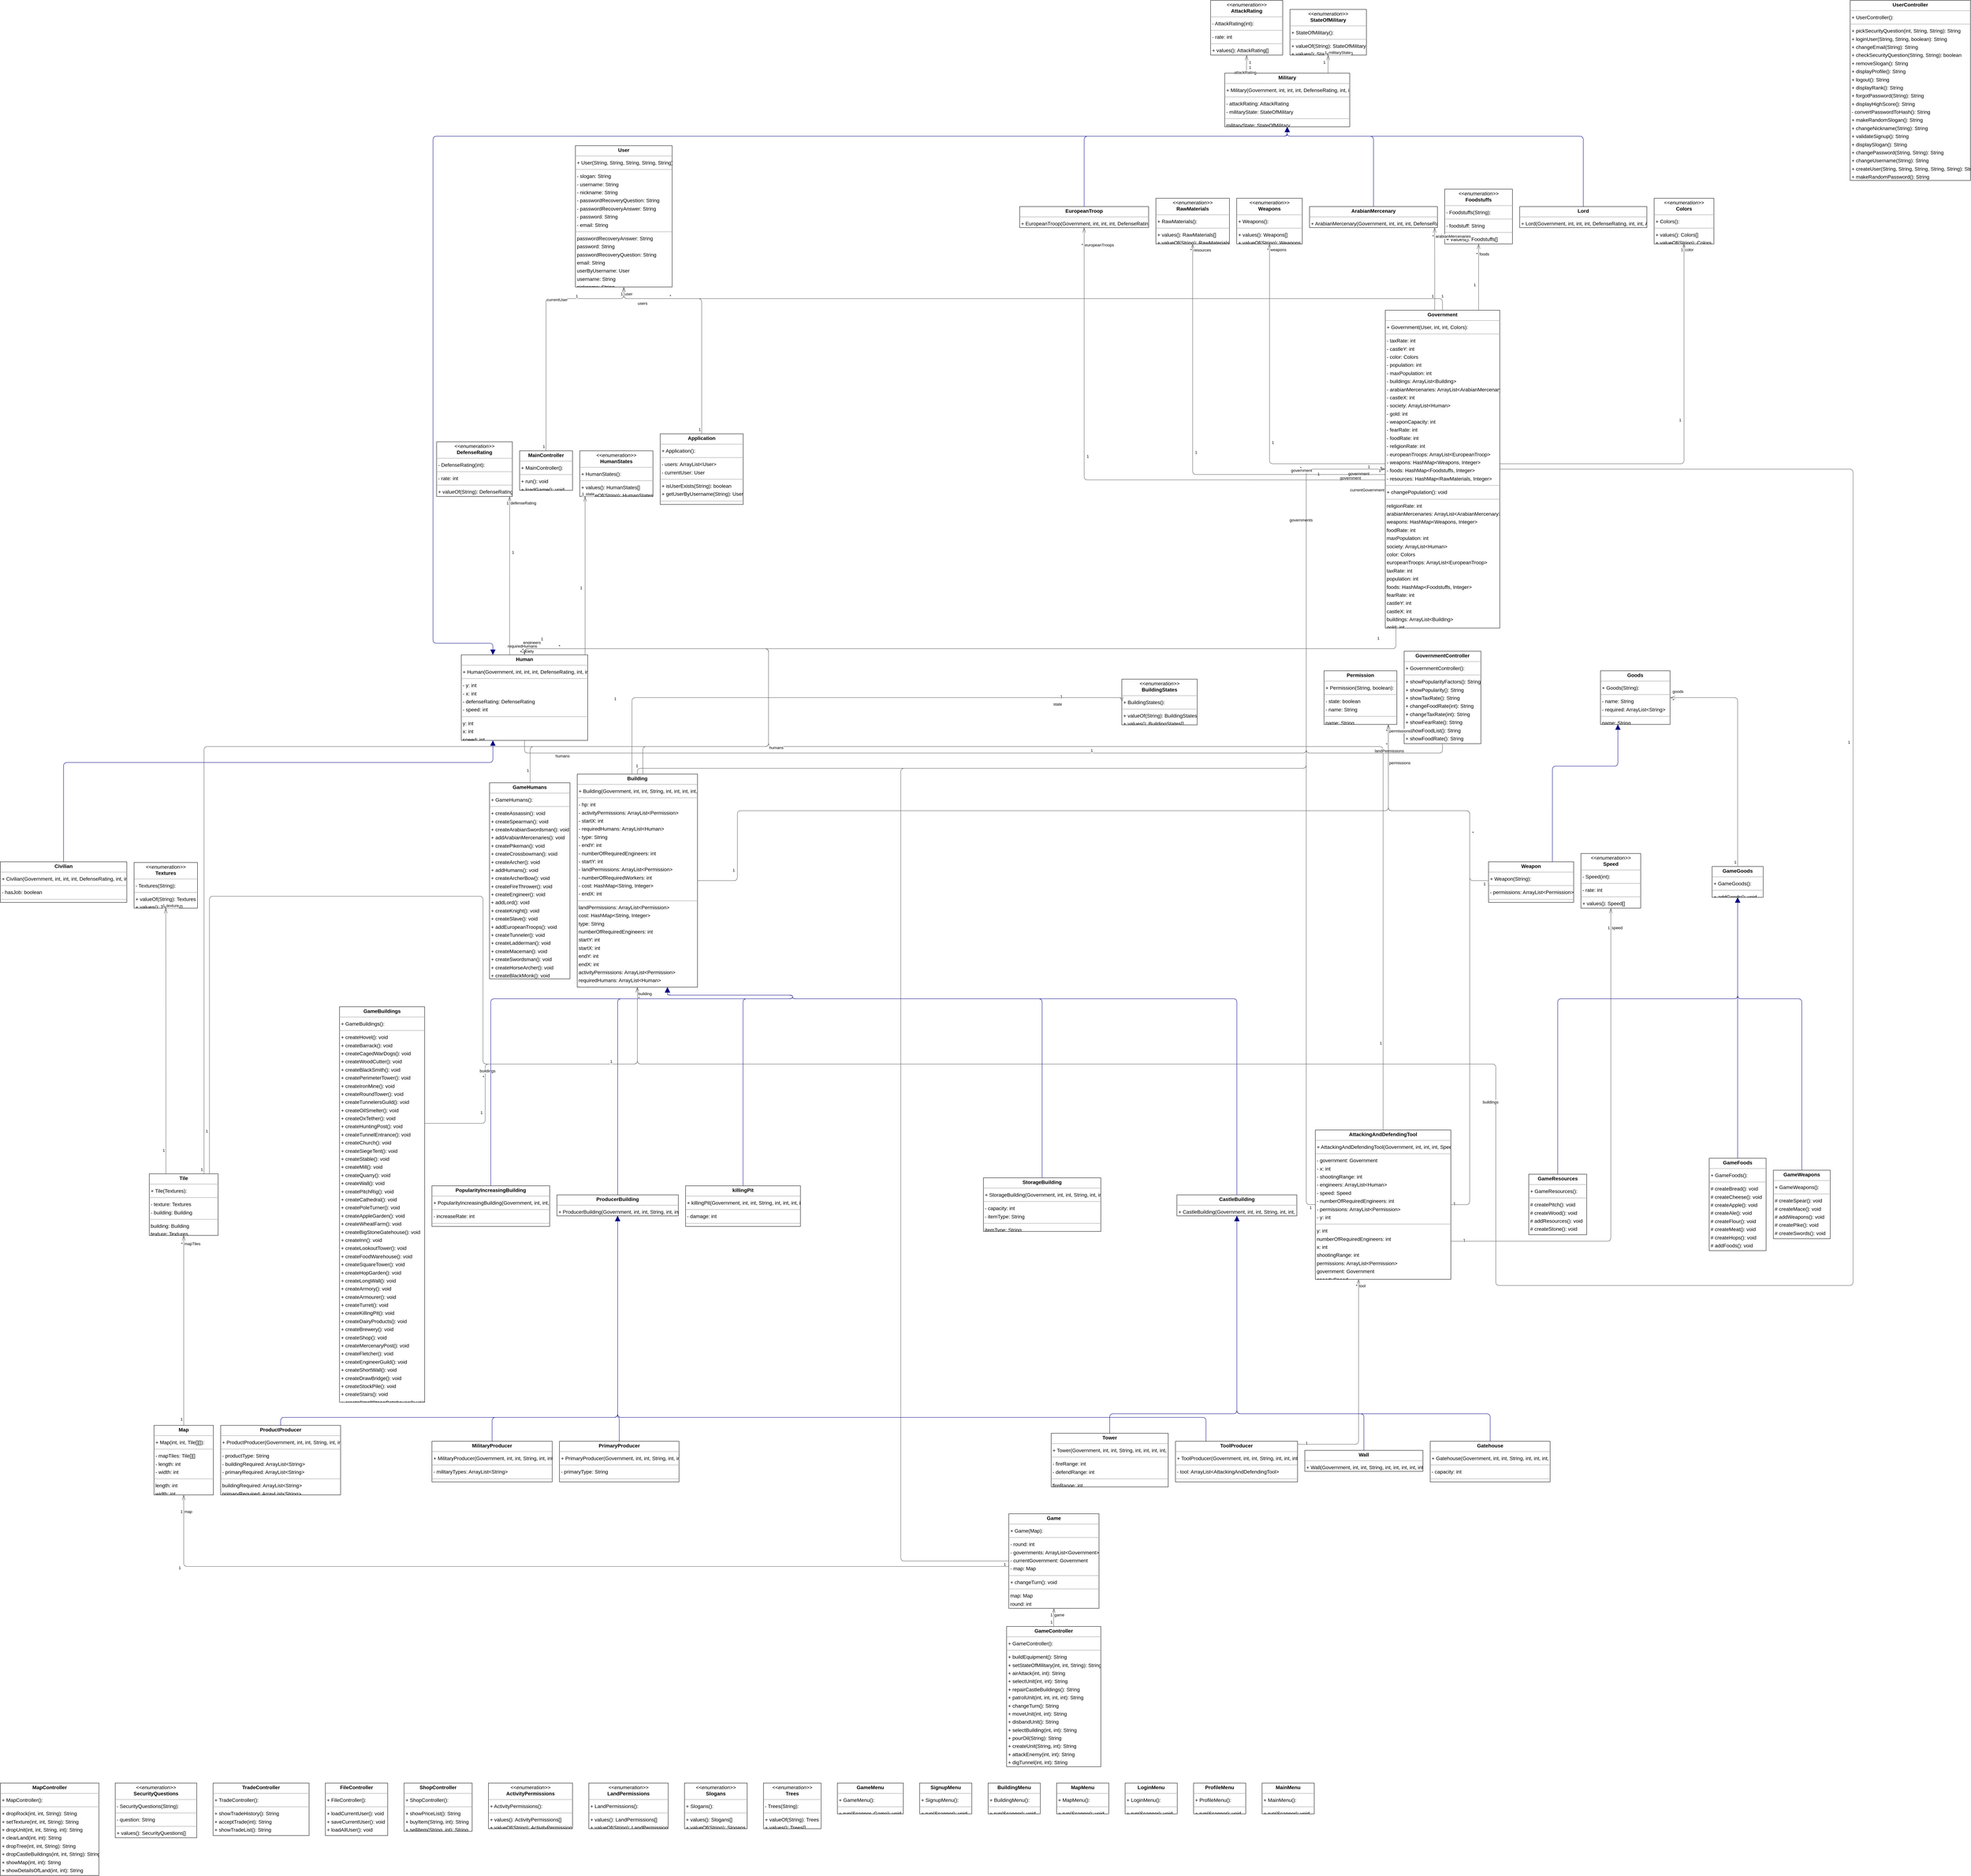 <mxGraphModel dx="0" dy="0" grid="1" gridSize="10" guides="1" tooltips="1" connect="1" arrows="1" fold="1" page="0" pageScale="1" background="none" math="0" shadow="0">
  <root>
    <mxCell id="0" />
    <mxCell id="1" parent="0" />
    <mxCell id="node43" parent="1" vertex="1" value="&lt;p style=&quot;margin:0px;margin-top:4px;text-align:center;&quot;&gt;&lt;i&gt;&amp;lt;&amp;lt;enumeration&amp;gt;&amp;gt;&lt;/i&gt;&lt;br/&gt;&lt;b&gt;ActivityPermissions&lt;/b&gt;&lt;/p&gt;&lt;hr size=&quot;1&quot;/&gt;&lt;p style=&quot;margin:0 0 0 4px;line-height:1.6;&quot;&gt;+ ActivityPermissions(): &lt;/p&gt;&lt;hr size=&quot;1&quot;/&gt;&lt;p style=&quot;margin:0 0 0 4px;line-height:1.6;&quot;&gt;+ values(): ActivityPermissions[]&lt;br/&gt;+ valueOf(String): ActivityPermissions&lt;/p&gt;" style="verticalAlign=top;align=left;overflow=fill;fontSize=14;fontFamily=Helvetica;html=1;rounded=0;shadow=0;comic=0;labelBackgroundColor=none;strokeWidth=1;">
      <mxGeometry x="1231" y="4904" width="232" height="126" as="geometry" />
    </mxCell>
    <mxCell id="node40" parent="1" vertex="1" value="&lt;p style=&quot;margin:0px;margin-top:4px;text-align:center;&quot;&gt;&lt;b&gt;Application&lt;/b&gt;&lt;/p&gt;&lt;hr size=&quot;1&quot;/&gt;&lt;p style=&quot;margin:0 0 0 4px;line-height:1.6;&quot;&gt;+ Application(): &lt;/p&gt;&lt;hr size=&quot;1&quot;/&gt;&lt;p style=&quot;margin:0 0 0 4px;line-height:1.6;&quot;&gt;- users: ArrayList&amp;lt;User&amp;gt;&lt;br/&gt;- currentUser: User&lt;/p&gt;&lt;hr size=&quot;1&quot;/&gt;&lt;p style=&quot;margin:0 0 0 4px;line-height:1.6;&quot;&gt;+ isUserExists(String): boolean&lt;br/&gt;+ getUserByUsername(String): User?&lt;/p&gt;&lt;hr size=&quot;1&quot;/&gt;&lt;p style=&quot;margin:0 0 0 4px;line-height:1.6;&quot;&gt; users: ArrayList&amp;lt;User&amp;gt;&lt;br/&gt; currentUser: User&lt;/p&gt;" style="verticalAlign=top;align=left;overflow=fill;fontSize=14;fontFamily=Helvetica;html=1;rounded=0;shadow=0;comic=0;labelBackgroundColor=none;strokeWidth=1;">
      <mxGeometry x="1705" y="1181" width="229" height="195" as="geometry" />
    </mxCell>
    <mxCell id="node38" parent="1" vertex="1" value="&lt;p style=&quot;margin:0px;margin-top:4px;text-align:center;&quot;&gt;&lt;b&gt;ArabianMercenary&lt;/b&gt;&lt;/p&gt;&lt;hr size=&quot;1&quot;/&gt;&lt;p style=&quot;margin:0 0 0 4px;line-height:1.6;&quot;&gt;+ ArabianMercenary(Government, int, int, int, DefenseRating, int, int, AttackRating): &lt;/p&gt;" style="verticalAlign=top;align=left;overflow=fill;fontSize=14;fontFamily=Helvetica;html=1;rounded=0;shadow=0;comic=0;labelBackgroundColor=none;strokeWidth=1;">
      <mxGeometry x="3497" y="554" width="353" height="58" as="geometry" />
    </mxCell>
    <mxCell id="node53" parent="1" vertex="1" value="&lt;p style=&quot;margin:0px;margin-top:4px;text-align:center;&quot;&gt;&lt;i&gt;&amp;lt;&amp;lt;enumeration&amp;gt;&amp;gt;&lt;/i&gt;&lt;br/&gt;&lt;b&gt;AttackRating&lt;/b&gt;&lt;/p&gt;&lt;hr size=&quot;1&quot;/&gt;&lt;p style=&quot;margin:0 0 0 4px;line-height:1.6;&quot;&gt;- AttackRating(int): &lt;/p&gt;&lt;hr size=&quot;1&quot;/&gt;&lt;p style=&quot;margin:0 0 0 4px;line-height:1.6;&quot;&gt;- rate: int&lt;/p&gt;&lt;hr size=&quot;1&quot;/&gt;&lt;p style=&quot;margin:0 0 0 4px;line-height:1.6;&quot;&gt;+ values(): AttackRating[]&lt;br/&gt;+ valueOf(String): AttackRating&lt;/p&gt;&lt;hr size=&quot;1&quot;/&gt;&lt;p style=&quot;margin:0 0 0 4px;line-height:1.6;&quot;&gt; rate: int&lt;/p&gt;" style="verticalAlign=top;align=left;overflow=fill;fontSize=14;fontFamily=Helvetica;html=1;rounded=0;shadow=0;comic=0;labelBackgroundColor=none;strokeWidth=1;">
      <mxGeometry x="3224" y="-15" width="199" height="151" as="geometry" />
    </mxCell>
    <mxCell id="node56" parent="1" vertex="1" value="&lt;p style=&quot;margin:0px;margin-top:4px;text-align:center;&quot;&gt;&lt;b&gt;AttackingAndDefendingTool&lt;/b&gt;&lt;/p&gt;&lt;hr size=&quot;1&quot;/&gt;&lt;p style=&quot;margin:0 0 0 4px;line-height:1.6;&quot;&gt;+ AttackingAndDefendingTool(Government, int, int, int, Speed, int): &lt;/p&gt;&lt;hr size=&quot;1&quot;/&gt;&lt;p style=&quot;margin:0 0 0 4px;line-height:1.6;&quot;&gt;- government: Government&lt;br/&gt;- x: int&lt;br/&gt;- shootingRange: int&lt;br/&gt;- engineers: ArrayList&amp;lt;Human&amp;gt;&lt;br/&gt;- speed: Speed&lt;br/&gt;- numberOfRequiredEngineers: int&lt;br/&gt;- permissions: ArrayList&amp;lt;Permission&amp;gt;&lt;br/&gt;- y: int&lt;/p&gt;&lt;hr size=&quot;1&quot;/&gt;&lt;p style=&quot;margin:0 0 0 4px;line-height:1.6;&quot;&gt; y: int&lt;br/&gt; numberOfRequiredEngineers: int&lt;br/&gt; x: int&lt;br/&gt; shootingRange: int&lt;br/&gt; permissions: ArrayList&amp;lt;Permission&amp;gt;&lt;br/&gt; government: Government&lt;br/&gt; speed: Speed&lt;br/&gt; engineers: ArrayList&amp;lt;Human&amp;gt;&lt;/p&gt;" style="verticalAlign=top;align=left;overflow=fill;fontSize=14;fontFamily=Helvetica;html=1;rounded=0;shadow=0;comic=0;labelBackgroundColor=none;strokeWidth=1;">
      <mxGeometry x="3513" y="3102" width="374" height="412" as="geometry" />
    </mxCell>
    <mxCell id="node24" parent="1" vertex="1" value="&lt;p style=&quot;margin:0px;margin-top:4px;text-align:center;&quot;&gt;&lt;b&gt;Building&lt;/b&gt;&lt;/p&gt;&lt;hr size=&quot;1&quot;/&gt;&lt;p style=&quot;margin:0 0 0 4px;line-height:1.6;&quot;&gt;+ Building(Government, int, int, String, int, int, int, int, int): &lt;/p&gt;&lt;hr size=&quot;1&quot;/&gt;&lt;p style=&quot;margin:0 0 0 4px;line-height:1.6;&quot;&gt;- hp: int&lt;br/&gt;- activityPermissions: ArrayList&amp;lt;Permission&amp;gt;&lt;br/&gt;- startX: int&lt;br/&gt;- requiredHumans: ArrayList&amp;lt;Human&amp;gt;&lt;br/&gt;- type: String&lt;br/&gt;- endY: int&lt;br/&gt;- numberOfRequiredEngineers: int&lt;br/&gt;- startY: int&lt;br/&gt;- landPermissions: ArrayList&amp;lt;Permission&amp;gt;&lt;br/&gt;- numberOfRequiredWorkers: int&lt;br/&gt;- cost: HashMap&amp;lt;String, Integer&amp;gt;&lt;br/&gt;- endX: int&lt;/p&gt;&lt;hr size=&quot;1&quot;/&gt;&lt;p style=&quot;margin:0 0 0 4px;line-height:1.6;&quot;&gt; landPermissions: ArrayList&amp;lt;Permission&amp;gt;&lt;br/&gt; cost: HashMap&amp;lt;String, Integer&amp;gt;&lt;br/&gt; type: String&lt;br/&gt; numberOfRequiredEngineers: int&lt;br/&gt; startY: int&lt;br/&gt; startX: int&lt;br/&gt; endY: int&lt;br/&gt; endX: int&lt;br/&gt; activityPermissions: ArrayList&amp;lt;Permission&amp;gt;&lt;br/&gt; requiredHumans: ArrayList&amp;lt;Human&amp;gt;&lt;br/&gt; hp: int&lt;br/&gt; numberOfRequiredWorkers: int&lt;/p&gt;" style="verticalAlign=top;align=left;overflow=fill;fontSize=14;fontFamily=Helvetica;html=1;rounded=0;shadow=0;comic=0;labelBackgroundColor=none;strokeWidth=1;">
      <mxGeometry x="1476" y="2120" width="332" height="588" as="geometry" />
    </mxCell>
    <mxCell id="node4" parent="1" vertex="1" value="&lt;p style=&quot;margin:0px;margin-top:4px;text-align:center;&quot;&gt;&lt;b&gt;BuildingMenu&lt;/b&gt;&lt;/p&gt;&lt;hr size=&quot;1&quot;/&gt;&lt;p style=&quot;margin:0 0 0 4px;line-height:1.6;&quot;&gt;+ BuildingMenu(): &lt;/p&gt;&lt;hr size=&quot;1&quot;/&gt;&lt;p style=&quot;margin:0 0 0 4px;line-height:1.6;&quot;&gt;+ run(Scanner): void&lt;/p&gt;" style="verticalAlign=top;align=left;overflow=fill;fontSize=14;fontFamily=Helvetica;html=1;rounded=0;shadow=0;comic=0;labelBackgroundColor=none;strokeWidth=1;">
      <mxGeometry x="2610" y="4904" width="144" height="85" as="geometry" />
    </mxCell>
    <mxCell id="node15" parent="1" vertex="1" value="&lt;p style=&quot;margin:0px;margin-top:4px;text-align:center;&quot;&gt;&lt;i&gt;&amp;lt;&amp;lt;enumeration&amp;gt;&amp;gt;&lt;/i&gt;&lt;br/&gt;&lt;b&gt;BuildingStates&lt;/b&gt;&lt;/p&gt;&lt;hr size=&quot;1&quot;/&gt;&lt;p style=&quot;margin:0 0 0 4px;line-height:1.6;&quot;&gt;+ BuildingStates(): &lt;/p&gt;&lt;hr size=&quot;1&quot;/&gt;&lt;p style=&quot;margin:0 0 0 4px;line-height:1.6;&quot;&gt;+ valueOf(String): BuildingStates&lt;br/&gt;+ values(): BuildingStates[]&lt;/p&gt;" style="verticalAlign=top;align=left;overflow=fill;fontSize=14;fontFamily=Helvetica;html=1;rounded=0;shadow=0;comic=0;labelBackgroundColor=none;strokeWidth=1;">
      <mxGeometry x="2979" y="1858" width="208" height="126" as="geometry" />
    </mxCell>
    <mxCell id="node28" parent="1" vertex="1" value="&lt;p style=&quot;margin:0px;margin-top:4px;text-align:center;&quot;&gt;&lt;b&gt;CastleBuilding&lt;/b&gt;&lt;/p&gt;&lt;hr size=&quot;1&quot;/&gt;&lt;p style=&quot;margin:0 0 0 4px;line-height:1.6;&quot;&gt;+ CastleBuilding(Government, int, int, String, int, int, int, int, int): &lt;/p&gt;" style="verticalAlign=top;align=left;overflow=fill;fontSize=14;fontFamily=Helvetica;html=1;rounded=0;shadow=0;comic=0;labelBackgroundColor=none;strokeWidth=1;">
      <mxGeometry x="3131" y="3281" width="331" height="58" as="geometry" />
    </mxCell>
    <mxCell id="node35" parent="1" vertex="1" value="&lt;p style=&quot;margin:0px;margin-top:4px;text-align:center;&quot;&gt;&lt;b&gt;Civilian&lt;/b&gt;&lt;/p&gt;&lt;hr size=&quot;1&quot;/&gt;&lt;p style=&quot;margin:0 0 0 4px;line-height:1.6;&quot;&gt;+ Civilian(Government, int, int, int, DefenseRating, int, int): &lt;/p&gt;&lt;hr size=&quot;1&quot;/&gt;&lt;p style=&quot;margin:0 0 0 4px;line-height:1.6;&quot;&gt;- hasJob: boolean&lt;/p&gt;&lt;hr size=&quot;1&quot;/&gt;&lt;p style=&quot;margin:0 0 0 4px;line-height:1.6;&quot;&gt; hasJob: boolean&lt;/p&gt;" style="verticalAlign=top;align=left;overflow=fill;fontSize=14;fontFamily=Helvetica;html=1;rounded=0;shadow=0;comic=0;labelBackgroundColor=none;strokeWidth=1;">
      <mxGeometry x="-116" y="2362" width="349" height="112" as="geometry" />
    </mxCell>
    <mxCell id="node5" parent="1" vertex="1" value="&lt;p style=&quot;margin:0px;margin-top:4px;text-align:center;&quot;&gt;&lt;i&gt;&amp;lt;&amp;lt;enumeration&amp;gt;&amp;gt;&lt;/i&gt;&lt;br/&gt;&lt;b&gt;Colors&lt;/b&gt;&lt;/p&gt;&lt;hr size=&quot;1&quot;/&gt;&lt;p style=&quot;margin:0 0 0 4px;line-height:1.6;&quot;&gt;+ Colors(): &lt;/p&gt;&lt;hr size=&quot;1&quot;/&gt;&lt;p style=&quot;margin:0 0 0 4px;line-height:1.6;&quot;&gt;+ values(): Colors[]&lt;br/&gt;+ valueOf(String): Colors&lt;/p&gt;" style="verticalAlign=top;align=left;overflow=fill;fontSize=14;fontFamily=Helvetica;html=1;rounded=0;shadow=0;comic=0;labelBackgroundColor=none;strokeWidth=1;">
      <mxGeometry x="4448" y="531" width="165" height="126" as="geometry" />
    </mxCell>
    <mxCell id="node54" parent="1" vertex="1" value="&lt;p style=&quot;margin:0px;margin-top:4px;text-align:center;&quot;&gt;&lt;i&gt;&amp;lt;&amp;lt;enumeration&amp;gt;&amp;gt;&lt;/i&gt;&lt;br/&gt;&lt;b&gt;DefenseRating&lt;/b&gt;&lt;/p&gt;&lt;hr size=&quot;1&quot;/&gt;&lt;p style=&quot;margin:0 0 0 4px;line-height:1.6;&quot;&gt;- DefenseRating(int): &lt;/p&gt;&lt;hr size=&quot;1&quot;/&gt;&lt;p style=&quot;margin:0 0 0 4px;line-height:1.6;&quot;&gt;- rate: int&lt;/p&gt;&lt;hr size=&quot;1&quot;/&gt;&lt;p style=&quot;margin:0 0 0 4px;line-height:1.6;&quot;&gt;+ valueOf(String): DefenseRating&lt;br/&gt;+ values(): DefenseRating[]&lt;/p&gt;&lt;hr size=&quot;1&quot;/&gt;&lt;p style=&quot;margin:0 0 0 4px;line-height:1.6;&quot;&gt; rate: int&lt;/p&gt;" style="verticalAlign=top;align=left;overflow=fill;fontSize=14;fontFamily=Helvetica;html=1;rounded=0;shadow=0;comic=0;labelBackgroundColor=none;strokeWidth=1;">
      <mxGeometry x="1088" y="1203" width="209" height="151" as="geometry" />
    </mxCell>
    <mxCell id="node48" parent="1" vertex="1" value="&lt;p style=&quot;margin:0px;margin-top:4px;text-align:center;&quot;&gt;&lt;b&gt;EuropeanTroop&lt;/b&gt;&lt;/p&gt;&lt;hr size=&quot;1&quot;/&gt;&lt;p style=&quot;margin:0 0 0 4px;line-height:1.6;&quot;&gt;+ EuropeanTroop(Government, int, int, int, DefenseRating, int, int, AttackRating): &lt;/p&gt;" style="verticalAlign=top;align=left;overflow=fill;fontSize=14;fontFamily=Helvetica;html=1;rounded=0;shadow=0;comic=0;labelBackgroundColor=none;strokeWidth=1;">
      <mxGeometry x="2697" y="554" width="356" height="58" as="geometry" />
    </mxCell>
    <mxCell id="node30" parent="1" vertex="1" value="&lt;p style=&quot;margin:0px;margin-top:4px;text-align:center;&quot;&gt;&lt;b&gt;FileController&lt;/b&gt;&lt;/p&gt;&lt;hr size=&quot;1&quot;/&gt;&lt;p style=&quot;margin:0 0 0 4px;line-height:1.6;&quot;&gt;+ FileController(): &lt;/p&gt;&lt;hr size=&quot;1&quot;/&gt;&lt;p style=&quot;margin:0 0 0 4px;line-height:1.6;&quot;&gt;+ loadCurrentUser(): void&lt;br/&gt;+ saveCurrentUser(): void&lt;br/&gt;+ loadAllUser(): void&lt;br/&gt;+ saveAllUser(): void&lt;/p&gt;" style="verticalAlign=top;align=left;overflow=fill;fontSize=14;fontFamily=Helvetica;html=1;rounded=0;shadow=0;comic=0;labelBackgroundColor=none;strokeWidth=1;">
      <mxGeometry x="781" y="4904" width="172" height="145" as="geometry" />
    </mxCell>
    <mxCell id="node13" parent="1" vertex="1" value="&lt;p style=&quot;margin:0px;margin-top:4px;text-align:center;&quot;&gt;&lt;i&gt;&amp;lt;&amp;lt;enumeration&amp;gt;&amp;gt;&lt;/i&gt;&lt;br/&gt;&lt;b&gt;Foodstuffs&lt;/b&gt;&lt;/p&gt;&lt;hr size=&quot;1&quot;/&gt;&lt;p style=&quot;margin:0 0 0 4px;line-height:1.6;&quot;&gt;- Foodstuffs(String): &lt;/p&gt;&lt;hr size=&quot;1&quot;/&gt;&lt;p style=&quot;margin:0 0 0 4px;line-height:1.6;&quot;&gt;- foodstuff: String&lt;/p&gt;&lt;hr size=&quot;1&quot;/&gt;&lt;p style=&quot;margin:0 0 0 4px;line-height:1.6;&quot;&gt;+ values(): Foodstuffs[]&lt;br/&gt;+ valueOf(String): Foodstuffs&lt;/p&gt;&lt;hr size=&quot;1&quot;/&gt;&lt;p style=&quot;margin:0 0 0 4px;line-height:1.6;&quot;&gt; foodstuff: String&lt;/p&gt;" style="verticalAlign=top;align=left;overflow=fill;fontSize=14;fontFamily=Helvetica;html=1;rounded=0;shadow=0;comic=0;labelBackgroundColor=none;strokeWidth=1;">
      <mxGeometry x="3870" y="506" width="187" height="151" as="geometry" />
    </mxCell>
    <mxCell id="node19" parent="1" vertex="1" value="&lt;p style=&quot;margin:0px;margin-top:4px;text-align:center;&quot;&gt;&lt;b&gt;Game&lt;/b&gt;&lt;/p&gt;&lt;hr size=&quot;1&quot;/&gt;&lt;p style=&quot;margin:0 0 0 4px;line-height:1.6;&quot;&gt;+ Game(Map): &lt;/p&gt;&lt;hr size=&quot;1&quot;/&gt;&lt;p style=&quot;margin:0 0 0 4px;line-height:1.6;&quot;&gt;- round: int&lt;br/&gt;- governments: ArrayList&amp;lt;Government&amp;gt;&lt;br/&gt;- currentGovernment: Government&lt;br/&gt;- map: Map&lt;/p&gt;&lt;hr size=&quot;1&quot;/&gt;&lt;p style=&quot;margin:0 0 0 4px;line-height:1.6;&quot;&gt;+ changeTurn(): void&lt;/p&gt;&lt;hr size=&quot;1&quot;/&gt;&lt;p style=&quot;margin:0 0 0 4px;line-height:1.6;&quot;&gt; map: Map&lt;br/&gt; round: int&lt;br/&gt; currentGovernment: Government&lt;br/&gt; governments: ArrayList&amp;lt;Government&amp;gt;&lt;/p&gt;" style="verticalAlign=top;align=left;overflow=fill;fontSize=14;fontFamily=Helvetica;html=1;rounded=0;shadow=0;comic=0;labelBackgroundColor=none;strokeWidth=1;">
      <mxGeometry x="2667" y="4161" width="249" height="261" as="geometry" />
    </mxCell>
    <mxCell id="node61" parent="1" vertex="1" value="&lt;p style=&quot;margin:0px;margin-top:4px;text-align:center;&quot;&gt;&lt;b&gt;GameBuildings&lt;/b&gt;&lt;/p&gt;&lt;hr size=&quot;1&quot;/&gt;&lt;p style=&quot;margin:0 0 0 4px;line-height:1.6;&quot;&gt;+ GameBuildings(): &lt;/p&gt;&lt;hr size=&quot;1&quot;/&gt;&lt;p style=&quot;margin:0 0 0 4px;line-height:1.6;&quot;&gt;+ createHovel(): void&lt;br/&gt;+ createBarrack(): void&lt;br/&gt;+ createCagedWarDogs(): void&lt;br/&gt;+ createWoodCutter(): void&lt;br/&gt;+ createBlackSmith(): void&lt;br/&gt;+ createPerimeterTower(): void&lt;br/&gt;+ createIronMine(): void&lt;br/&gt;+ createRoundTower(): void&lt;br/&gt;+ createTunnelersGuild(): void&lt;br/&gt;+ createOilSmelter(): void&lt;br/&gt;+ createOxTether(): void&lt;br/&gt;+ createHuntingPost(): void&lt;br/&gt;+ createTunnelEntrance(): void&lt;br/&gt;+ createChurch(): void&lt;br/&gt;+ createSiegeTent(): void&lt;br/&gt;+ createStable(): void&lt;br/&gt;+ createMill(): void&lt;br/&gt;+ createQuarry(): void&lt;br/&gt;+ createWall(): void&lt;br/&gt;+ createPitchRig(): void&lt;br/&gt;+ createCathedral(): void&lt;br/&gt;+ createPoleTurner(): void&lt;br/&gt;+ createAppleGarden(): void&lt;br/&gt;+ createWheatFarm(): void&lt;br/&gt;+ createBigStoneGatehouse(): void&lt;br/&gt;+ createInn(): void&lt;br/&gt;+ createLookoutTower(): void&lt;br/&gt;+ createFoodWarehouse(): void&lt;br/&gt;+ createSquareTower(): void&lt;br/&gt;+ createHopGarden(): void&lt;br/&gt;+ createLongWall(): void&lt;br/&gt;+ createArmory(): void&lt;br/&gt;+ createArmourer(): void&lt;br/&gt;+ createTurret(): void&lt;br/&gt;+ createKillingPit(): void&lt;br/&gt;+ createDairyProducts(): void&lt;br/&gt;+ createBrewery(): void&lt;br/&gt;+ createShop(): void&lt;br/&gt;+ createMercenaryPost(): void&lt;br/&gt;+ createFletcher(): void&lt;br/&gt;+ createEngineerGuild(): void&lt;br/&gt;+ createShortWall(): void&lt;br/&gt;+ createDrawBridge(): void&lt;br/&gt;+ createStockPile(): void&lt;br/&gt;+ createStairs(): void&lt;br/&gt;+ createSmallStoneGatehouse(): void&lt;br/&gt;+ createBakery(): void&lt;/p&gt;" style="verticalAlign=top;align=left;overflow=fill;fontSize=14;fontFamily=Helvetica;html=1;rounded=0;shadow=0;comic=0;labelBackgroundColor=none;strokeWidth=1;">
      <mxGeometry x="820" y="2762" width="235" height="1091" as="geometry" />
    </mxCell>
    <mxCell id="node6" parent="1" vertex="1" value="&lt;p style=&quot;margin:0px;margin-top:4px;text-align:center;&quot;&gt;&lt;b&gt;GameController&lt;/b&gt;&lt;/p&gt;&lt;hr size=&quot;1&quot;/&gt;&lt;p style=&quot;margin:0 0 0 4px;line-height:1.6;&quot;&gt;+ GameController(): &lt;/p&gt;&lt;hr size=&quot;1&quot;/&gt;&lt;p style=&quot;margin:0 0 0 4px;line-height:1.6;&quot;&gt;+ buildEquipment(): String&lt;br/&gt;+ setStateOfMilitary(int, int, String): String&lt;br/&gt;+ airAttack(int, int): String&lt;br/&gt;+ selectUnit(int, int): String&lt;br/&gt;+ repairCastleBuildings(): String&lt;br/&gt;+ patrolUnit(int, int, int, int): String&lt;br/&gt;+ changeTurn(): String&lt;br/&gt;+ moveUnit(int, int): String&lt;br/&gt;+ disbandUnit(): String&lt;br/&gt;+ selectBuilding(int, int): String&lt;br/&gt;+ pourOil(String): String&lt;br/&gt;+ createUnit(String, int): String&lt;br/&gt;+ attackEnemy(int, int): String&lt;br/&gt;+ digTunnel(int, int): String&lt;br/&gt;+ dropBuilding(int, int, String): String&lt;/p&gt;" style="verticalAlign=top;align=left;overflow=fill;fontSize=14;fontFamily=Helvetica;html=1;rounded=0;shadow=0;comic=0;labelBackgroundColor=none;strokeWidth=1;">
      <mxGeometry x="2661" y="4472" width="260" height="387" as="geometry" />
    </mxCell>
    <mxCell id="node52" parent="1" vertex="1" value="&lt;p style=&quot;margin:0px;margin-top:4px;text-align:center;&quot;&gt;&lt;b&gt;GameFoods&lt;/b&gt;&lt;/p&gt;&lt;hr size=&quot;1&quot;/&gt;&lt;p style=&quot;margin:0 0 0 4px;line-height:1.6;&quot;&gt;+ GameFoods(): &lt;/p&gt;&lt;hr size=&quot;1&quot;/&gt;&lt;p style=&quot;margin:0 0 0 4px;line-height:1.6;&quot;&gt;# createBread(): void&lt;br/&gt;# createCheese(): void&lt;br/&gt;# createApple(): void&lt;br/&gt;# createAle(): void&lt;br/&gt;# createFlour(): void&lt;br/&gt;# createMeat(): void&lt;br/&gt;# createHops(): void&lt;br/&gt;# addFoods(): void&lt;br/&gt;# createWheat(): void&lt;/p&gt;" style="verticalAlign=top;align=left;overflow=fill;fontSize=14;fontFamily=Helvetica;html=1;rounded=0;shadow=0;comic=0;labelBackgroundColor=none;strokeWidth=1;">
      <mxGeometry x="4600" y="3180" width="157" height="255" as="geometry" />
    </mxCell>
    <mxCell id="node10" parent="1" vertex="1" value="&lt;p style=&quot;margin:0px;margin-top:4px;text-align:center;&quot;&gt;&lt;b&gt;GameGoods&lt;/b&gt;&lt;/p&gt;&lt;hr size=&quot;1&quot;/&gt;&lt;p style=&quot;margin:0 0 0 4px;line-height:1.6;&quot;&gt;+ GameGoods(): &lt;/p&gt;&lt;hr size=&quot;1&quot;/&gt;&lt;p style=&quot;margin:0 0 0 4px;line-height:1.6;&quot;&gt;+ addGoods(): void&lt;/p&gt;" style="verticalAlign=top;align=left;overflow=fill;fontSize=14;fontFamily=Helvetica;html=1;rounded=0;shadow=0;comic=0;labelBackgroundColor=none;strokeWidth=1;">
      <mxGeometry x="4608" y="2375" width="141" height="85" as="geometry" />
    </mxCell>
    <mxCell id="node47" parent="1" vertex="1" value="&lt;p style=&quot;margin:0px;margin-top:4px;text-align:center;&quot;&gt;&lt;b&gt;GameHumans&lt;/b&gt;&lt;/p&gt;&lt;hr size=&quot;1&quot;/&gt;&lt;p style=&quot;margin:0 0 0 4px;line-height:1.6;&quot;&gt;+ GameHumans(): &lt;/p&gt;&lt;hr size=&quot;1&quot;/&gt;&lt;p style=&quot;margin:0 0 0 4px;line-height:1.6;&quot;&gt;+ createAssassin(): void&lt;br/&gt;+ createSpearman(): void&lt;br/&gt;+ createArabianSwordsman(): void&lt;br/&gt;+ addArabianMercenaries(): void&lt;br/&gt;+ createPikeman(): void&lt;br/&gt;+ createCrossbowman(): void&lt;br/&gt;+ createArcher(): void&lt;br/&gt;+ addHumans(): void&lt;br/&gt;+ createArcherBow(): void&lt;br/&gt;+ createFireThrower(): void&lt;br/&gt;+ createEngineer(): void&lt;br/&gt;+ addLord(): void&lt;br/&gt;+ createKnight(): void&lt;br/&gt;+ createSlave(): void&lt;br/&gt;+ addEuropeanTroops(): void&lt;br/&gt;+ createTunneler(): void&lt;br/&gt;+ createLadderman(): void&lt;br/&gt;+ createMaceman(): void&lt;br/&gt;+ createSwordsman(): void&lt;br/&gt;+ createHorseArcher(): void&lt;br/&gt;+ createBlackMonk(): void&lt;br/&gt;+ createSlinger(): void&lt;/p&gt;" style="verticalAlign=top;align=left;overflow=fill;fontSize=14;fontFamily=Helvetica;html=1;rounded=0;shadow=0;comic=0;labelBackgroundColor=none;strokeWidth=1;">
      <mxGeometry x="1234" y="2144" width="222" height="541" as="geometry" />
    </mxCell>
    <mxCell id="node62" parent="1" vertex="1" value="&lt;p style=&quot;margin:0px;margin-top:4px;text-align:center;&quot;&gt;&lt;b&gt;GameMenu&lt;/b&gt;&lt;/p&gt;&lt;hr size=&quot;1&quot;/&gt;&lt;p style=&quot;margin:0 0 0 4px;line-height:1.6;&quot;&gt;+ GameMenu(): &lt;/p&gt;&lt;hr size=&quot;1&quot;/&gt;&lt;p style=&quot;margin:0 0 0 4px;line-height:1.6;&quot;&gt;+ run(Scanner, Game): void&lt;/p&gt;" style="verticalAlign=top;align=left;overflow=fill;fontSize=14;fontFamily=Helvetica;html=1;rounded=0;shadow=0;comic=0;labelBackgroundColor=none;strokeWidth=1;">
      <mxGeometry x="2194" y="4904" width="182" height="85" as="geometry" />
    </mxCell>
    <mxCell id="node16" parent="1" vertex="1" value="&lt;p style=&quot;margin:0px;margin-top:4px;text-align:center;&quot;&gt;&lt;b&gt;GameResources&lt;/b&gt;&lt;/p&gt;&lt;hr size=&quot;1&quot;/&gt;&lt;p style=&quot;margin:0 0 0 4px;line-height:1.6;&quot;&gt;+ GameResources(): &lt;/p&gt;&lt;hr size=&quot;1&quot;/&gt;&lt;p style=&quot;margin:0 0 0 4px;line-height:1.6;&quot;&gt;# createPitch(): void&lt;br/&gt;# createWood(): void&lt;br/&gt;# addResources(): void&lt;br/&gt;# createStone(): void&lt;br/&gt;# createIron(): void&lt;/p&gt;" style="verticalAlign=top;align=left;overflow=fill;fontSize=14;fontFamily=Helvetica;html=1;rounded=0;shadow=0;comic=0;labelBackgroundColor=none;strokeWidth=1;">
      <mxGeometry x="4102" y="3224" width="160" height="167" as="geometry" />
    </mxCell>
    <mxCell id="node59" parent="1" vertex="1" value="&lt;p style=&quot;margin:0px;margin-top:4px;text-align:center;&quot;&gt;&lt;b&gt;GameWeapons&lt;/b&gt;&lt;/p&gt;&lt;hr size=&quot;1&quot;/&gt;&lt;p style=&quot;margin:0 0 0 4px;line-height:1.6;&quot;&gt;+ GameWeapons(): &lt;/p&gt;&lt;hr size=&quot;1&quot;/&gt;&lt;p style=&quot;margin:0 0 0 4px;line-height:1.6;&quot;&gt;# createSpear(): void&lt;br/&gt;# createMace(): void&lt;br/&gt;# addWeapons(): void&lt;br/&gt;# createPike(): void&lt;br/&gt;# createSwords(): void&lt;br/&gt;# createBow(): void&lt;/p&gt;" style="verticalAlign=top;align=left;overflow=fill;fontSize=14;fontFamily=Helvetica;html=1;rounded=0;shadow=0;comic=0;labelBackgroundColor=none;strokeWidth=1;">
      <mxGeometry x="4777" y="3213" width="157" height="189" as="geometry" />
    </mxCell>
    <mxCell id="node44" parent="1" vertex="1" value="&lt;p style=&quot;margin:0px;margin-top:4px;text-align:center;&quot;&gt;&lt;b&gt;Gatehouse&lt;/b&gt;&lt;/p&gt;&lt;hr size=&quot;1&quot;/&gt;&lt;p style=&quot;margin:0 0 0 4px;line-height:1.6;&quot;&gt;+ Gatehouse(Government, int, int, String, int, int, int, int, int, int): &lt;/p&gt;&lt;hr size=&quot;1&quot;/&gt;&lt;p style=&quot;margin:0 0 0 4px;line-height:1.6;&quot;&gt;- capacity: int&lt;/p&gt;&lt;hr size=&quot;1&quot;/&gt;&lt;p style=&quot;margin:0 0 0 4px;line-height:1.6;&quot;&gt; capacity: int&lt;/p&gt;" style="verticalAlign=top;align=left;overflow=fill;fontSize=14;fontFamily=Helvetica;html=1;rounded=0;shadow=0;comic=0;labelBackgroundColor=none;strokeWidth=1;">
      <mxGeometry x="3830" y="3961" width="331" height="112" as="geometry" />
    </mxCell>
    <mxCell id="node41" parent="1" vertex="1" value="&lt;p style=&quot;margin:0px;margin-top:4px;text-align:center;&quot;&gt;&lt;b&gt;Goods&lt;/b&gt;&lt;/p&gt;&lt;hr size=&quot;1&quot;/&gt;&lt;p style=&quot;margin:0 0 0 4px;line-height:1.6;&quot;&gt;+ Goods(String): &lt;/p&gt;&lt;hr size=&quot;1&quot;/&gt;&lt;p style=&quot;margin:0 0 0 4px;line-height:1.6;&quot;&gt;- name: String&lt;br/&gt;- required: ArrayList&amp;lt;String&amp;gt;&lt;/p&gt;&lt;hr size=&quot;1&quot;/&gt;&lt;p style=&quot;margin:0 0 0 4px;line-height:1.6;&quot;&gt; name: String&lt;br/&gt; required: ArrayList&amp;lt;String&amp;gt;&lt;/p&gt;" style="verticalAlign=top;align=left;overflow=fill;fontSize=14;fontFamily=Helvetica;html=1;rounded=0;shadow=0;comic=0;labelBackgroundColor=none;strokeWidth=1;">
      <mxGeometry x="4300" y="1835" width="192" height="148" as="geometry" />
    </mxCell>
    <mxCell id="node0" parent="1" vertex="1" value="&lt;p style=&quot;margin:0px;margin-top:4px;text-align:center;&quot;&gt;&lt;b&gt;Government&lt;/b&gt;&lt;/p&gt;&lt;hr size=&quot;1&quot;/&gt;&lt;p style=&quot;margin:0 0 0 4px;line-height:1.6;&quot;&gt;+ Government(User, int, int, Colors): &lt;/p&gt;&lt;hr size=&quot;1&quot;/&gt;&lt;p style=&quot;margin:0 0 0 4px;line-height:1.6;&quot;&gt;- taxRate: int&lt;br/&gt;- castleY: int&lt;br/&gt;- color: Colors&lt;br/&gt;- population: int&lt;br/&gt;- maxPopulation: int&lt;br/&gt;- buildings: ArrayList&amp;lt;Building&amp;gt;&lt;br/&gt;- arabianMercenaries: ArrayList&amp;lt;ArabianMercenary&amp;gt;&lt;br/&gt;- castleX: int&lt;br/&gt;- society: ArrayList&amp;lt;Human&amp;gt;&lt;br/&gt;- gold: int&lt;br/&gt;- weaponCapacity: int&lt;br/&gt;- fearRate: int&lt;br/&gt;- foodRate: int&lt;br/&gt;- religionRate: int&lt;br/&gt;- europeanTroops: ArrayList&amp;lt;EuropeanTroop&amp;gt;&lt;br/&gt;- weapons: HashMap&amp;lt;Weapons, Integer&amp;gt;&lt;br/&gt;- foods: HashMap&amp;lt;Foodstuffs, Integer&amp;gt;&lt;br/&gt;- resources: HashMap&amp;lt;RawMaterials, Integer&amp;gt;&lt;/p&gt;&lt;hr size=&quot;1&quot;/&gt;&lt;p style=&quot;margin:0 0 0 4px;line-height:1.6;&quot;&gt;+ changePopulation(): void&lt;/p&gt;&lt;hr size=&quot;1&quot;/&gt;&lt;p style=&quot;margin:0 0 0 4px;line-height:1.6;&quot;&gt; religionRate: int&lt;br/&gt; arabianMercenaries: ArrayList&amp;lt;ArabianMercenary&amp;gt;&lt;br/&gt; weapons: HashMap&amp;lt;Weapons, Integer&amp;gt;&lt;br/&gt; foodRate: int&lt;br/&gt; maxPopulation: int&lt;br/&gt; society: ArrayList&amp;lt;Human&amp;gt;&lt;br/&gt; color: Colors&lt;br/&gt; europeanTroops: ArrayList&amp;lt;EuropeanTroop&amp;gt;&lt;br/&gt; taxRate: int&lt;br/&gt; population: int&lt;br/&gt; foods: HashMap&amp;lt;Foodstuffs, Integer&amp;gt;&lt;br/&gt; fearRate: int&lt;br/&gt; castleY: int&lt;br/&gt; castleX: int&lt;br/&gt; buildings: ArrayList&amp;lt;Building&amp;gt;&lt;br/&gt; gold: int&lt;br/&gt; weaponCapacity: int&lt;br/&gt; resources: HashMap&amp;lt;RawMaterials, Integer&amp;gt;&lt;/p&gt;" style="verticalAlign=top;align=left;overflow=fill;fontSize=14;fontFamily=Helvetica;html=1;rounded=0;shadow=0;comic=0;labelBackgroundColor=none;strokeWidth=1;">
      <mxGeometry x="3706" y="840" width="316" height="877" as="geometry" />
    </mxCell>
    <mxCell id="node7" parent="1" vertex="1" value="&lt;p style=&quot;margin:0px;margin-top:4px;text-align:center;&quot;&gt;&lt;b&gt;GovernmentController&lt;/b&gt;&lt;/p&gt;&lt;hr size=&quot;1&quot;/&gt;&lt;p style=&quot;margin:0 0 0 4px;line-height:1.6;&quot;&gt;+ GovernmentController(): &lt;/p&gt;&lt;hr size=&quot;1&quot;/&gt;&lt;p style=&quot;margin:0 0 0 4px;line-height:1.6;&quot;&gt;+ showPopularityFactors(): String&lt;br/&gt;+ showPopularity(): String&lt;br/&gt;+ showTaxRate(): String&lt;br/&gt;+ changeFoodRate(int): String&lt;br/&gt;+ changeTaxRate(int): String&lt;br/&gt;+ showFearRate(): String&lt;br/&gt;+ showFoodList(): String&lt;br/&gt;+ showFoodRate(): String&lt;br/&gt;+ changeFearRate(int): String&lt;/p&gt;" style="verticalAlign=top;align=left;overflow=fill;fontSize=14;fontFamily=Helvetica;html=1;rounded=0;shadow=0;comic=0;labelBackgroundColor=none;strokeWidth=1;">
      <mxGeometry x="3758" y="1781" width="212" height="255" as="geometry" />
    </mxCell>
    <mxCell id="node60" parent="1" vertex="1" value="&lt;p style=&quot;margin:0px;margin-top:4px;text-align:center;&quot;&gt;&lt;b&gt;Human&lt;/b&gt;&lt;/p&gt;&lt;hr size=&quot;1&quot;/&gt;&lt;p style=&quot;margin:0 0 0 4px;line-height:1.6;&quot;&gt;+ Human(Government, int, int, int, DefenseRating, int, int): &lt;/p&gt;&lt;hr size=&quot;1&quot;/&gt;&lt;p style=&quot;margin:0 0 0 4px;line-height:1.6;&quot;&gt;- y: int&lt;br/&gt;- x: int&lt;br/&gt;- defenseRating: DefenseRating&lt;br/&gt;- speed: int&lt;/p&gt;&lt;hr size=&quot;1&quot;/&gt;&lt;p style=&quot;margin:0 0 0 4px;line-height:1.6;&quot;&gt; y: int&lt;br/&gt; x: int&lt;br/&gt; speed: int&lt;br/&gt; defenseRating: DefenseRating&lt;/p&gt;" style="verticalAlign=top;align=left;overflow=fill;fontSize=14;fontFamily=Helvetica;html=1;rounded=0;shadow=0;comic=0;labelBackgroundColor=none;strokeWidth=1;">
      <mxGeometry x="1156" y="1791" width="349" height="236" as="geometry" />
    </mxCell>
    <mxCell id="node31" parent="1" vertex="1" value="&lt;p style=&quot;margin:0px;margin-top:4px;text-align:center;&quot;&gt;&lt;i&gt;&amp;lt;&amp;lt;enumeration&amp;gt;&amp;gt;&lt;/i&gt;&lt;br/&gt;&lt;b&gt;HumanStates&lt;/b&gt;&lt;/p&gt;&lt;hr size=&quot;1&quot;/&gt;&lt;p style=&quot;margin:0 0 0 4px;line-height:1.6;&quot;&gt;+ HumanStates(): &lt;/p&gt;&lt;hr size=&quot;1&quot;/&gt;&lt;p style=&quot;margin:0 0 0 4px;line-height:1.6;&quot;&gt;+ values(): HumanStates[]&lt;br/&gt;+ valueOf(String): HumanStates&lt;/p&gt;" style="verticalAlign=top;align=left;overflow=fill;fontSize=14;fontFamily=Helvetica;html=1;rounded=0;shadow=0;comic=0;labelBackgroundColor=none;strokeWidth=1;">
      <mxGeometry x="1483" y="1228" width="202" height="126" as="geometry" />
    </mxCell>
    <mxCell id="node36" parent="1" vertex="1" value="&lt;p style=&quot;margin:0px;margin-top:4px;text-align:center;&quot;&gt;&lt;i&gt;&amp;lt;&amp;lt;enumeration&amp;gt;&amp;gt;&lt;/i&gt;&lt;br/&gt;&lt;b&gt;LandPermissions&lt;/b&gt;&lt;/p&gt;&lt;hr size=&quot;1&quot;/&gt;&lt;p style=&quot;margin:0 0 0 4px;line-height:1.6;&quot;&gt;+ LandPermissions(): &lt;/p&gt;&lt;hr size=&quot;1&quot;/&gt;&lt;p style=&quot;margin:0 0 0 4px;line-height:1.6;&quot;&gt;+ values(): LandPermissions[]&lt;br/&gt;+ valueOf(String): LandPermissions&lt;/p&gt;" style="verticalAlign=top;align=left;overflow=fill;fontSize=14;fontFamily=Helvetica;html=1;rounded=0;shadow=0;comic=0;labelBackgroundColor=none;strokeWidth=1;">
      <mxGeometry x="1508" y="4904" width="219" height="126" as="geometry" />
    </mxCell>
    <mxCell id="node49" parent="1" vertex="1" value="&lt;p style=&quot;margin:0px;margin-top:4px;text-align:center;&quot;&gt;&lt;b&gt;LoginMenu&lt;/b&gt;&lt;/p&gt;&lt;hr size=&quot;1&quot;/&gt;&lt;p style=&quot;margin:0 0 0 4px;line-height:1.6;&quot;&gt;+ LoginMenu(): &lt;/p&gt;&lt;hr size=&quot;1&quot;/&gt;&lt;p style=&quot;margin:0 0 0 4px;line-height:1.6;&quot;&gt;+ run(Scanner): void&lt;/p&gt;" style="verticalAlign=top;align=left;overflow=fill;fontSize=14;fontFamily=Helvetica;html=1;rounded=0;shadow=0;comic=0;labelBackgroundColor=none;strokeWidth=1;">
      <mxGeometry x="2988" y="4904" width="144" height="85" as="geometry" />
    </mxCell>
    <mxCell id="node57" parent="1" vertex="1" value="&lt;p style=&quot;margin:0px;margin-top:4px;text-align:center;&quot;&gt;&lt;b&gt;Lord&lt;/b&gt;&lt;/p&gt;&lt;hr size=&quot;1&quot;/&gt;&lt;p style=&quot;margin:0 0 0 4px;line-height:1.6;&quot;&gt;+ Lord(Government, int, int, int, DefenseRating, int, int, AttackRating): &lt;/p&gt;" style="verticalAlign=top;align=left;overflow=fill;fontSize=14;fontFamily=Helvetica;html=1;rounded=0;shadow=0;comic=0;labelBackgroundColor=none;strokeWidth=1;">
      <mxGeometry x="4077" y="554" width="351" height="58" as="geometry" />
    </mxCell>
    <mxCell id="node26" parent="1" vertex="1" value="&lt;p style=&quot;margin:0px;margin-top:4px;text-align:center;&quot;&gt;&lt;b&gt;MainController&lt;/b&gt;&lt;/p&gt;&lt;hr size=&quot;1&quot;/&gt;&lt;p style=&quot;margin:0 0 0 4px;line-height:1.6;&quot;&gt;+ MainController(): &lt;/p&gt;&lt;hr size=&quot;1&quot;/&gt;&lt;p style=&quot;margin:0 0 0 4px;line-height:1.6;&quot;&gt;+ run(): void&lt;br/&gt;+ loadGame(): void&lt;/p&gt;" style="verticalAlign=top;align=left;overflow=fill;fontSize=14;fontFamily=Helvetica;html=1;rounded=0;shadow=0;comic=0;labelBackgroundColor=none;strokeWidth=1;">
      <mxGeometry x="1317" y="1228" width="146" height="109" as="geometry" />
    </mxCell>
    <mxCell id="node51" parent="1" vertex="1" value="&lt;p style=&quot;margin:0px;margin-top:4px;text-align:center;&quot;&gt;&lt;b&gt;MainMenu&lt;/b&gt;&lt;/p&gt;&lt;hr size=&quot;1&quot;/&gt;&lt;p style=&quot;margin:0 0 0 4px;line-height:1.6;&quot;&gt;+ MainMenu(): &lt;/p&gt;&lt;hr size=&quot;1&quot;/&gt;&lt;p style=&quot;margin:0 0 0 4px;line-height:1.6;&quot;&gt;+ run(Scanner): void&lt;/p&gt;" style="verticalAlign=top;align=left;overflow=fill;fontSize=14;fontFamily=Helvetica;html=1;rounded=0;shadow=0;comic=0;labelBackgroundColor=none;strokeWidth=1;">
      <mxGeometry x="3366" y="4904" width="144" height="85" as="geometry" />
    </mxCell>
    <mxCell id="node32" parent="1" vertex="1" value="&lt;p style=&quot;margin:0px;margin-top:4px;text-align:center;&quot;&gt;&lt;b&gt;Map&lt;/b&gt;&lt;/p&gt;&lt;hr size=&quot;1&quot;/&gt;&lt;p style=&quot;margin:0 0 0 4px;line-height:1.6;&quot;&gt;+ Map(int, int, Tile[][]): &lt;/p&gt;&lt;hr size=&quot;1&quot;/&gt;&lt;p style=&quot;margin:0 0 0 4px;line-height:1.6;&quot;&gt;- mapTiles: Tile[][]&lt;br/&gt;- length: int&lt;br/&gt;- width: int&lt;/p&gt;&lt;hr size=&quot;1&quot;/&gt;&lt;p style=&quot;margin:0 0 0 4px;line-height:1.6;&quot;&gt; length: int&lt;br/&gt; width: int&lt;br/&gt; mapTiles: Tile[][]&lt;/p&gt;" style="verticalAlign=top;align=left;overflow=fill;fontSize=14;fontFamily=Helvetica;html=1;rounded=0;shadow=0;comic=0;labelBackgroundColor=none;strokeWidth=1;">
      <mxGeometry x="308" y="3917" width="164" height="192" as="geometry" />
    </mxCell>
    <mxCell id="node64" parent="1" vertex="1" value="&lt;p style=&quot;margin:0px;margin-top:4px;text-align:center;&quot;&gt;&lt;b&gt;MapController&lt;/b&gt;&lt;/p&gt;&lt;hr size=&quot;1&quot;/&gt;&lt;p style=&quot;margin:0 0 0 4px;line-height:1.6;&quot;&gt;+ MapController(): &lt;/p&gt;&lt;hr size=&quot;1&quot;/&gt;&lt;p style=&quot;margin:0 0 0 4px;line-height:1.6;&quot;&gt;+ dropRock(int, int, String): String&lt;br/&gt;+ setTexture(int, int, String): String&lt;br/&gt;+ dropUnit(int, int, String, int): String&lt;br/&gt;+ clearLand(int, int): String&lt;br/&gt;+ dropTree(int, int, String): String&lt;br/&gt;+ dropCastleBuildings(int, int, String): String&lt;br/&gt;+ showMap(int, int): String&lt;br/&gt;+ showDetailsOfLand(int, int): String&lt;br/&gt;+ moveMap(int, int, int, int): String&lt;/p&gt;" style="verticalAlign=top;align=left;overflow=fill;fontSize=14;fontFamily=Helvetica;html=1;rounded=0;shadow=0;comic=0;labelBackgroundColor=none;strokeWidth=1;">
      <mxGeometry x="-116" y="4904" width="272" height="255" as="geometry" />
    </mxCell>
    <mxCell id="node46" parent="1" vertex="1" value="&lt;p style=&quot;margin:0px;margin-top:4px;text-align:center;&quot;&gt;&lt;b&gt;MapMenu&lt;/b&gt;&lt;/p&gt;&lt;hr size=&quot;1&quot;/&gt;&lt;p style=&quot;margin:0 0 0 4px;line-height:1.6;&quot;&gt;+ MapMenu(): &lt;/p&gt;&lt;hr size=&quot;1&quot;/&gt;&lt;p style=&quot;margin:0 0 0 4px;line-height:1.6;&quot;&gt;+ run(Scanner): void&lt;/p&gt;" style="verticalAlign=top;align=left;overflow=fill;fontSize=14;fontFamily=Helvetica;html=1;rounded=0;shadow=0;comic=0;labelBackgroundColor=none;strokeWidth=1;">
      <mxGeometry x="2799" y="4904" width="144" height="85" as="geometry" />
    </mxCell>
    <mxCell id="node14" parent="1" vertex="1" value="&lt;p style=&quot;margin:0px;margin-top:4px;text-align:center;&quot;&gt;&lt;b&gt;Military&lt;/b&gt;&lt;/p&gt;&lt;hr size=&quot;1&quot;/&gt;&lt;p style=&quot;margin:0 0 0 4px;line-height:1.6;&quot;&gt;+ Military(Government, int, int, int, DefenseRating, int, int, AttackRating): &lt;/p&gt;&lt;hr size=&quot;1&quot;/&gt;&lt;p style=&quot;margin:0 0 0 4px;line-height:1.6;&quot;&gt;- attackRating: AttackRating&lt;br/&gt;- militaryState: StateOfMilitary&lt;/p&gt;&lt;hr size=&quot;1&quot;/&gt;&lt;p style=&quot;margin:0 0 0 4px;line-height:1.6;&quot;&gt; militaryState: StateOfMilitary&lt;br/&gt; attackRating: AttackRating&lt;/p&gt;" style="verticalAlign=top;align=left;overflow=fill;fontSize=14;fontFamily=Helvetica;html=1;rounded=0;shadow=0;comic=0;labelBackgroundColor=none;strokeWidth=1;">
      <mxGeometry x="3263" y="186" width="345" height="148" as="geometry" />
    </mxCell>
    <mxCell id="node20" parent="1" vertex="1" value="&lt;p style=&quot;margin:0px;margin-top:4px;text-align:center;&quot;&gt;&lt;b&gt;MilitaryProducer&lt;/b&gt;&lt;/p&gt;&lt;hr size=&quot;1&quot;/&gt;&lt;p style=&quot;margin:0 0 0 4px;line-height:1.6;&quot;&gt;+ MilitaryProducer(Government, int, int, String, int, int, int, int, int): &lt;/p&gt;&lt;hr size=&quot;1&quot;/&gt;&lt;p style=&quot;margin:0 0 0 4px;line-height:1.6;&quot;&gt;- militaryTypes: ArrayList&amp;lt;String&amp;gt;&lt;/p&gt;&lt;hr size=&quot;1&quot;/&gt;&lt;p style=&quot;margin:0 0 0 4px;line-height:1.6;&quot;&gt; militaryTypes: ArrayList&amp;lt;String&amp;gt;&lt;/p&gt;" style="verticalAlign=top;align=left;overflow=fill;fontSize=14;fontFamily=Helvetica;html=1;rounded=0;shadow=0;comic=0;labelBackgroundColor=none;strokeWidth=1;">
      <mxGeometry x="1075" y="3961" width="332" height="112" as="geometry" />
    </mxCell>
    <mxCell id="node18" parent="1" vertex="1" value="&lt;p style=&quot;margin:0px;margin-top:4px;text-align:center;&quot;&gt;&lt;b&gt;Permission&lt;/b&gt;&lt;/p&gt;&lt;hr size=&quot;1&quot;/&gt;&lt;p style=&quot;margin:0 0 0 4px;line-height:1.6;&quot;&gt;+ Permission(String, boolean): &lt;/p&gt;&lt;hr size=&quot;1&quot;/&gt;&lt;p style=&quot;margin:0 0 0 4px;line-height:1.6;&quot;&gt;- state: boolean&lt;br/&gt;- name: String&lt;/p&gt;&lt;hr size=&quot;1&quot;/&gt;&lt;p style=&quot;margin:0 0 0 4px;line-height:1.6;&quot;&gt; name: String&lt;br/&gt; state: boolean&lt;/p&gt;" style="verticalAlign=top;align=left;overflow=fill;fontSize=14;fontFamily=Helvetica;html=1;rounded=0;shadow=0;comic=0;labelBackgroundColor=none;strokeWidth=1;">
      <mxGeometry x="3537" y="1835" width="201" height="148" as="geometry" />
    </mxCell>
    <mxCell id="node33" parent="1" vertex="1" value="&lt;p style=&quot;margin:0px;margin-top:4px;text-align:center;&quot;&gt;&lt;b&gt;PopularityIncreasingBuilding&lt;/b&gt;&lt;/p&gt;&lt;hr size=&quot;1&quot;/&gt;&lt;p style=&quot;margin:0 0 0 4px;line-height:1.6;&quot;&gt;+ PopularityIncreasingBuilding(Government, int, int, String, int, int, int, int, int, int): &lt;/p&gt;&lt;hr size=&quot;1&quot;/&gt;&lt;p style=&quot;margin:0 0 0 4px;line-height:1.6;&quot;&gt;- increaseRate: int&lt;/p&gt;&lt;hr size=&quot;1&quot;/&gt;&lt;p style=&quot;margin:0 0 0 4px;line-height:1.6;&quot;&gt; increaseRate: int&lt;/p&gt;" style="verticalAlign=top;align=left;overflow=fill;fontSize=14;fontFamily=Helvetica;html=1;rounded=0;shadow=0;comic=0;labelBackgroundColor=none;strokeWidth=1;">
      <mxGeometry x="1075" y="3256" width="325" height="112" as="geometry" />
    </mxCell>
    <mxCell id="node17" parent="1" vertex="1" value="&lt;p style=&quot;margin:0px;margin-top:4px;text-align:center;&quot;&gt;&lt;b&gt;PrimaryProducer&lt;/b&gt;&lt;/p&gt;&lt;hr size=&quot;1&quot;/&gt;&lt;p style=&quot;margin:0 0 0 4px;line-height:1.6;&quot;&gt;+ PrimaryProducer(Government, int, int, String, int, int, int, int, int, String): &lt;/p&gt;&lt;hr size=&quot;1&quot;/&gt;&lt;p style=&quot;margin:0 0 0 4px;line-height:1.6;&quot;&gt;- primaryType: String&lt;/p&gt;&lt;hr size=&quot;1&quot;/&gt;&lt;p style=&quot;margin:0 0 0 4px;line-height:1.6;&quot;&gt; primaryType: String&lt;/p&gt;" style="verticalAlign=top;align=left;overflow=fill;fontSize=14;fontFamily=Helvetica;html=1;rounded=0;shadow=0;comic=0;labelBackgroundColor=none;strokeWidth=1;">
      <mxGeometry x="1427" y="3961" width="330" height="112" as="geometry" />
    </mxCell>
    <mxCell id="node39" parent="1" vertex="1" value="&lt;p style=&quot;margin:0px;margin-top:4px;text-align:center;&quot;&gt;&lt;b&gt;ProducerBuilding&lt;/b&gt;&lt;/p&gt;&lt;hr size=&quot;1&quot;/&gt;&lt;p style=&quot;margin:0 0 0 4px;line-height:1.6;&quot;&gt;+ ProducerBuilding(Government, int, int, String, int, int, int, int, int): &lt;/p&gt;" style="verticalAlign=top;align=left;overflow=fill;fontSize=14;fontFamily=Helvetica;html=1;rounded=0;shadow=0;comic=0;labelBackgroundColor=none;strokeWidth=1;">
      <mxGeometry x="1420" y="3281" width="335" height="58" as="geometry" />
    </mxCell>
    <mxCell id="node63" parent="1" vertex="1" value="&lt;p style=&quot;margin:0px;margin-top:4px;text-align:center;&quot;&gt;&lt;b&gt;ProductProducer&lt;/b&gt;&lt;/p&gt;&lt;hr size=&quot;1&quot;/&gt;&lt;p style=&quot;margin:0 0 0 4px;line-height:1.6;&quot;&gt;+ ProductProducer(Government, int, int, String, int, int, int, int, int, String): &lt;/p&gt;&lt;hr size=&quot;1&quot;/&gt;&lt;p style=&quot;margin:0 0 0 4px;line-height:1.6;&quot;&gt;- productType: String&lt;br/&gt;- buildingRequired: ArrayList&amp;lt;String&amp;gt;&lt;br/&gt;- primaryRequired: ArrayList&amp;lt;String&amp;gt;&lt;/p&gt;&lt;hr size=&quot;1&quot;/&gt;&lt;p style=&quot;margin:0 0 0 4px;line-height:1.6;&quot;&gt; buildingRequired: ArrayList&amp;lt;String&amp;gt;&lt;br/&gt; primaryRequired: ArrayList&amp;lt;String&amp;gt;&lt;br/&gt; productType: String&lt;/p&gt;" style="verticalAlign=top;align=left;overflow=fill;fontSize=14;fontFamily=Helvetica;html=1;rounded=0;shadow=0;comic=0;labelBackgroundColor=none;strokeWidth=1;">
      <mxGeometry x="492" y="3917" width="331" height="192" as="geometry" />
    </mxCell>
    <mxCell id="node50" parent="1" vertex="1" value="&lt;p style=&quot;margin:0px;margin-top:4px;text-align:center;&quot;&gt;&lt;b&gt;ProfileMenu&lt;/b&gt;&lt;/p&gt;&lt;hr size=&quot;1&quot;/&gt;&lt;p style=&quot;margin:0 0 0 4px;line-height:1.6;&quot;&gt;+ ProfileMenu(): &lt;/p&gt;&lt;hr size=&quot;1&quot;/&gt;&lt;p style=&quot;margin:0 0 0 4px;line-height:1.6;&quot;&gt;+ run(Scanner): void&lt;/p&gt;" style="verticalAlign=top;align=left;overflow=fill;fontSize=14;fontFamily=Helvetica;html=1;rounded=0;shadow=0;comic=0;labelBackgroundColor=none;strokeWidth=1;">
      <mxGeometry x="3177" y="4904" width="144" height="85" as="geometry" />
    </mxCell>
    <mxCell id="node23" parent="1" vertex="1" value="&lt;p style=&quot;margin:0px;margin-top:4px;text-align:center;&quot;&gt;&lt;i&gt;&amp;lt;&amp;lt;enumeration&amp;gt;&amp;gt;&lt;/i&gt;&lt;br/&gt;&lt;b&gt;RawMaterials&lt;/b&gt;&lt;/p&gt;&lt;hr size=&quot;1&quot;/&gt;&lt;p style=&quot;margin:0 0 0 4px;line-height:1.6;&quot;&gt;+ RawMaterials(): &lt;/p&gt;&lt;hr size=&quot;1&quot;/&gt;&lt;p style=&quot;margin:0 0 0 4px;line-height:1.6;&quot;&gt;+ values(): RawMaterials[]&lt;br/&gt;+ valueOf(String): RawMaterials&lt;/p&gt;" style="verticalAlign=top;align=left;overflow=fill;fontSize=14;fontFamily=Helvetica;html=1;rounded=0;shadow=0;comic=0;labelBackgroundColor=none;strokeWidth=1;">
      <mxGeometry x="3073" y="531" width="203" height="126" as="geometry" />
    </mxCell>
    <mxCell id="node65" parent="1" vertex="1" value="&lt;p style=&quot;margin:0px;margin-top:4px;text-align:center;&quot;&gt;&lt;i&gt;&amp;lt;&amp;lt;enumeration&amp;gt;&amp;gt;&lt;/i&gt;&lt;br/&gt;&lt;b&gt;SecurityQuestions&lt;/b&gt;&lt;/p&gt;&lt;hr size=&quot;1&quot;/&gt;&lt;p style=&quot;margin:0 0 0 4px;line-height:1.6;&quot;&gt;- SecurityQuestions(String): &lt;/p&gt;&lt;hr size=&quot;1&quot;/&gt;&lt;p style=&quot;margin:0 0 0 4px;line-height:1.6;&quot;&gt;- question: String&lt;/p&gt;&lt;hr size=&quot;1&quot;/&gt;&lt;p style=&quot;margin:0 0 0 4px;line-height:1.6;&quot;&gt;+ values(): SecurityQuestions[]&lt;br/&gt;+ valueOf(String): SecurityQuestions&lt;/p&gt;&lt;hr size=&quot;1&quot;/&gt;&lt;p style=&quot;margin:0 0 0 4px;line-height:1.6;&quot;&gt; question: String&lt;/p&gt;" style="verticalAlign=top;align=left;overflow=fill;fontSize=14;fontFamily=Helvetica;html=1;rounded=0;shadow=0;comic=0;labelBackgroundColor=none;strokeWidth=1;">
      <mxGeometry x="201" y="4904" width="225" height="151" as="geometry" />
    </mxCell>
    <mxCell id="node12" parent="1" vertex="1" value="&lt;p style=&quot;margin:0px;margin-top:4px;text-align:center;&quot;&gt;&lt;b&gt;ShopController&lt;/b&gt;&lt;/p&gt;&lt;hr size=&quot;1&quot;/&gt;&lt;p style=&quot;margin:0 0 0 4px;line-height:1.6;&quot;&gt;+ ShopController(): &lt;/p&gt;&lt;hr size=&quot;1&quot;/&gt;&lt;p style=&quot;margin:0 0 0 4px;line-height:1.6;&quot;&gt;+ showPriceList(): String&lt;br/&gt;+ buyItem(String, int): String&lt;br/&gt;+ sellItem(String, int): String&lt;/p&gt;" style="verticalAlign=top;align=left;overflow=fill;fontSize=14;fontFamily=Helvetica;html=1;rounded=0;shadow=0;comic=0;labelBackgroundColor=none;strokeWidth=1;">
      <mxGeometry x="998" y="4904" width="188" height="133" as="geometry" />
    </mxCell>
    <mxCell id="node3" parent="1" vertex="1" value="&lt;p style=&quot;margin:0px;margin-top:4px;text-align:center;&quot;&gt;&lt;b&gt;SignupMenu&lt;/b&gt;&lt;/p&gt;&lt;hr size=&quot;1&quot;/&gt;&lt;p style=&quot;margin:0 0 0 4px;line-height:1.6;&quot;&gt;+ SignupMenu(): &lt;/p&gt;&lt;hr size=&quot;1&quot;/&gt;&lt;p style=&quot;margin:0 0 0 4px;line-height:1.6;&quot;&gt;+ run(Scanner): void&lt;/p&gt;" style="verticalAlign=top;align=left;overflow=fill;fontSize=14;fontFamily=Helvetica;html=1;rounded=0;shadow=0;comic=0;labelBackgroundColor=none;strokeWidth=1;">
      <mxGeometry x="2421" y="4904" width="144" height="85" as="geometry" />
    </mxCell>
    <mxCell id="node42" parent="1" vertex="1" value="&lt;p style=&quot;margin:0px;margin-top:4px;text-align:center;&quot;&gt;&lt;i&gt;&amp;lt;&amp;lt;enumeration&amp;gt;&amp;gt;&lt;/i&gt;&lt;br/&gt;&lt;b&gt;Slogans&lt;/b&gt;&lt;/p&gt;&lt;hr size=&quot;1&quot;/&gt;&lt;p style=&quot;margin:0 0 0 4px;line-height:1.6;&quot;&gt;+ Slogans(): &lt;/p&gt;&lt;hr size=&quot;1&quot;/&gt;&lt;p style=&quot;margin:0 0 0 4px;line-height:1.6;&quot;&gt;+ values(): Slogans[]&lt;br/&gt;+ valueOf(String): Slogans&lt;/p&gt;" style="verticalAlign=top;align=left;overflow=fill;fontSize=14;fontFamily=Helvetica;html=1;rounded=0;shadow=0;comic=0;labelBackgroundColor=none;strokeWidth=1;">
      <mxGeometry x="1772" y="4904" width="173" height="126" as="geometry" />
    </mxCell>
    <mxCell id="node25" parent="1" vertex="1" value="&lt;p style=&quot;margin:0px;margin-top:4px;text-align:center;&quot;&gt;&lt;i&gt;&amp;lt;&amp;lt;enumeration&amp;gt;&amp;gt;&lt;/i&gt;&lt;br/&gt;&lt;b&gt;Speed&lt;/b&gt;&lt;/p&gt;&lt;hr size=&quot;1&quot;/&gt;&lt;p style=&quot;margin:0 0 0 4px;line-height:1.6;&quot;&gt;- Speed(int): &lt;/p&gt;&lt;hr size=&quot;1&quot;/&gt;&lt;p style=&quot;margin:0 0 0 4px;line-height:1.6;&quot;&gt;- rate: int&lt;/p&gt;&lt;hr size=&quot;1&quot;/&gt;&lt;p style=&quot;margin:0 0 0 4px;line-height:1.6;&quot;&gt;+ values(): Speed[]&lt;br/&gt;+ valueOf(String): Speed&lt;/p&gt;&lt;hr size=&quot;1&quot;/&gt;&lt;p style=&quot;margin:0 0 0 4px;line-height:1.6;&quot;&gt; rate: int&lt;/p&gt;" style="verticalAlign=top;align=left;overflow=fill;fontSize=14;fontFamily=Helvetica;html=1;rounded=0;shadow=0;comic=0;labelBackgroundColor=none;strokeWidth=1;">
      <mxGeometry x="4246" y="2339" width="165" height="151" as="geometry" />
    </mxCell>
    <mxCell id="node58" parent="1" vertex="1" value="&lt;p style=&quot;margin:0px;margin-top:4px;text-align:center;&quot;&gt;&lt;i&gt;&amp;lt;&amp;lt;enumeration&amp;gt;&amp;gt;&lt;/i&gt;&lt;br/&gt;&lt;b&gt;StateOfMilitary&lt;/b&gt;&lt;/p&gt;&lt;hr size=&quot;1&quot;/&gt;&lt;p style=&quot;margin:0 0 0 4px;line-height:1.6;&quot;&gt;+ StateOfMilitary(): &lt;/p&gt;&lt;hr size=&quot;1&quot;/&gt;&lt;p style=&quot;margin:0 0 0 4px;line-height:1.6;&quot;&gt;+ valueOf(String): StateOfMilitary&lt;br/&gt;+ values(): StateOfMilitary[]&lt;/p&gt;" style="verticalAlign=top;align=left;overflow=fill;fontSize=14;fontFamily=Helvetica;html=1;rounded=0;shadow=0;comic=0;labelBackgroundColor=none;strokeWidth=1;">
      <mxGeometry x="3443" y="10" width="211" height="126" as="geometry" />
    </mxCell>
    <mxCell id="node55" parent="1" vertex="1" value="&lt;p style=&quot;margin:0px;margin-top:4px;text-align:center;&quot;&gt;&lt;b&gt;StorageBuilding&lt;/b&gt;&lt;/p&gt;&lt;hr size=&quot;1&quot;/&gt;&lt;p style=&quot;margin:0 0 0 4px;line-height:1.6;&quot;&gt;+ StorageBuilding(Government, int, int, String, int, int, int, int, int, String, int): &lt;/p&gt;&lt;hr size=&quot;1&quot;/&gt;&lt;p style=&quot;margin:0 0 0 4px;line-height:1.6;&quot;&gt;- capacity: int&lt;br/&gt;- itemType: String&lt;/p&gt;&lt;hr size=&quot;1&quot;/&gt;&lt;p style=&quot;margin:0 0 0 4px;line-height:1.6;&quot;&gt; itemType: String&lt;br/&gt; capacity: int&lt;/p&gt;" style="verticalAlign=top;align=left;overflow=fill;fontSize=14;fontFamily=Helvetica;html=1;rounded=0;shadow=0;comic=0;labelBackgroundColor=none;strokeWidth=1;">
      <mxGeometry x="2597" y="3234" width="324" height="148" as="geometry" />
    </mxCell>
    <mxCell id="node27" parent="1" vertex="1" value="&lt;p style=&quot;margin:0px;margin-top:4px;text-align:center;&quot;&gt;&lt;i&gt;&amp;lt;&amp;lt;enumeration&amp;gt;&amp;gt;&lt;/i&gt;&lt;br/&gt;&lt;b&gt;Textures&lt;/b&gt;&lt;/p&gt;&lt;hr size=&quot;1&quot;/&gt;&lt;p style=&quot;margin:0 0 0 4px;line-height:1.6;&quot;&gt;- Textures(String): &lt;/p&gt;&lt;hr size=&quot;1&quot;/&gt;&lt;p style=&quot;margin:0 0 0 4px;line-height:1.6;&quot;&gt;+ valueOf(String): Textures&lt;br/&gt;+ values(): Textures[]&lt;/p&gt;" style="verticalAlign=top;align=left;overflow=fill;fontSize=14;fontFamily=Helvetica;html=1;rounded=0;shadow=0;comic=0;labelBackgroundColor=none;strokeWidth=1;">
      <mxGeometry x="253" y="2364" width="175" height="126" as="geometry" />
    </mxCell>
    <mxCell id="node21" parent="1" vertex="1" value="&lt;p style=&quot;margin:0px;margin-top:4px;text-align:center;&quot;&gt;&lt;b&gt;Tile&lt;/b&gt;&lt;/p&gt;&lt;hr size=&quot;1&quot;/&gt;&lt;p style=&quot;margin:0 0 0 4px;line-height:1.6;&quot;&gt;+ Tile(Textures): &lt;/p&gt;&lt;hr size=&quot;1&quot;/&gt;&lt;p style=&quot;margin:0 0 0 4px;line-height:1.6;&quot;&gt;- texture: Textures&lt;br/&gt;- building: Building&lt;/p&gt;&lt;hr size=&quot;1&quot;/&gt;&lt;p style=&quot;margin:0 0 0 4px;line-height:1.6;&quot;&gt; building: Building&lt;br/&gt; texture: Textures&lt;br/&gt; human: ArrayList&amp;lt;Human&amp;gt;&lt;/p&gt;" style="verticalAlign=top;align=left;overflow=fill;fontSize=14;fontFamily=Helvetica;html=1;rounded=0;shadow=0;comic=0;labelBackgroundColor=none;strokeWidth=1;">
      <mxGeometry x="295" y="3223" width="190" height="170" as="geometry" />
    </mxCell>
    <mxCell id="node37" parent="1" vertex="1" value="&lt;p style=&quot;margin:0px;margin-top:4px;text-align:center;&quot;&gt;&lt;b&gt;ToolProducer&lt;/b&gt;&lt;/p&gt;&lt;hr size=&quot;1&quot;/&gt;&lt;p style=&quot;margin:0 0 0 4px;line-height:1.6;&quot;&gt;+ ToolProducer(Government, int, int, String, int, int, int, int, int): &lt;/p&gt;&lt;hr size=&quot;1&quot;/&gt;&lt;p style=&quot;margin:0 0 0 4px;line-height:1.6;&quot;&gt;- tool: ArrayList&amp;lt;AttackingAndDefendingTool&amp;gt;&lt;/p&gt;&lt;hr size=&quot;1&quot;/&gt;&lt;p style=&quot;margin:0 0 0 4px;line-height:1.6;&quot;&gt; tool: ArrayList&amp;lt;AttackingAndDefendingTool&amp;gt;&lt;/p&gt;" style="verticalAlign=top;align=left;overflow=fill;fontSize=14;fontFamily=Helvetica;html=1;rounded=0;shadow=0;comic=0;labelBackgroundColor=none;strokeWidth=1;">
      <mxGeometry x="3127" y="3961" width="337" height="112" as="geometry" />
    </mxCell>
    <mxCell id="node45" parent="1" vertex="1" value="&lt;p style=&quot;margin:0px;margin-top:4px;text-align:center;&quot;&gt;&lt;b&gt;Tower&lt;/b&gt;&lt;/p&gt;&lt;hr size=&quot;1&quot;/&gt;&lt;p style=&quot;margin:0 0 0 4px;line-height:1.6;&quot;&gt;+ Tower(Government, int, int, String, int, int, int, int, int, int, int): &lt;/p&gt;&lt;hr size=&quot;1&quot;/&gt;&lt;p style=&quot;margin:0 0 0 4px;line-height:1.6;&quot;&gt;- fireRange: int&lt;br/&gt;- defendRange: int&lt;/p&gt;&lt;hr size=&quot;1&quot;/&gt;&lt;p style=&quot;margin:0 0 0 4px;line-height:1.6;&quot;&gt; fireRange: int&lt;br/&gt; defendRange: int&lt;/p&gt;" style="verticalAlign=top;align=left;overflow=fill;fontSize=14;fontFamily=Helvetica;html=1;rounded=0;shadow=0;comic=0;labelBackgroundColor=none;strokeWidth=1;">
      <mxGeometry x="2784" y="3939" width="323" height="148" as="geometry" />
    </mxCell>
    <mxCell id="node8" parent="1" vertex="1" value="&lt;p style=&quot;margin:0px;margin-top:4px;text-align:center;&quot;&gt;&lt;b&gt;TradeController&lt;/b&gt;&lt;/p&gt;&lt;hr size=&quot;1&quot;/&gt;&lt;p style=&quot;margin:0 0 0 4px;line-height:1.6;&quot;&gt;+ TradeController(): &lt;/p&gt;&lt;hr size=&quot;1&quot;/&gt;&lt;p style=&quot;margin:0 0 0 4px;line-height:1.6;&quot;&gt;+ showTradeHistory(): String&lt;br/&gt;+ acceptTrade(int): String&lt;br/&gt;+ showTradeList(): String&lt;br/&gt;+ tradeGoods(String, int, int, String): String&lt;/p&gt;" style="verticalAlign=top;align=left;overflow=fill;fontSize=14;fontFamily=Helvetica;html=1;rounded=0;shadow=0;comic=0;labelBackgroundColor=none;strokeWidth=1;">
      <mxGeometry x="471" y="4904" width="265" height="145" as="geometry" />
    </mxCell>
    <mxCell id="node29" parent="1" vertex="1" value="&lt;p style=&quot;margin:0px;margin-top:4px;text-align:center;&quot;&gt;&lt;i&gt;&amp;lt;&amp;lt;enumeration&amp;gt;&amp;gt;&lt;/i&gt;&lt;br/&gt;&lt;b&gt;Trees&lt;/b&gt;&lt;/p&gt;&lt;hr size=&quot;1&quot;/&gt;&lt;p style=&quot;margin:0 0 0 4px;line-height:1.6;&quot;&gt;- Trees(String): &lt;/p&gt;&lt;hr size=&quot;1&quot;/&gt;&lt;p style=&quot;margin:0 0 0 4px;line-height:1.6;&quot;&gt;+ valueOf(String): Trees&lt;br/&gt;+ values(): Trees[]&lt;/p&gt;" style="verticalAlign=top;align=left;overflow=fill;fontSize=14;fontFamily=Helvetica;html=1;rounded=0;shadow=0;comic=0;labelBackgroundColor=none;strokeWidth=1;">
      <mxGeometry x="1990" y="4904" width="159" height="126" as="geometry" />
    </mxCell>
    <mxCell id="node2" parent="1" vertex="1" value="&lt;p style=&quot;margin:0px;margin-top:4px;text-align:center;&quot;&gt;&lt;b&gt;User&lt;/b&gt;&lt;/p&gt;&lt;hr size=&quot;1&quot;/&gt;&lt;p style=&quot;margin:0 0 0 4px;line-height:1.6;&quot;&gt;+ User(String, String, String, String, String): &lt;/p&gt;&lt;hr size=&quot;1&quot;/&gt;&lt;p style=&quot;margin:0 0 0 4px;line-height:1.6;&quot;&gt;- slogan: String&lt;br/&gt;- username: String&lt;br/&gt;- nickname: String&lt;br/&gt;- passwordRecoveryQuestion: String&lt;br/&gt;- passwordRecoveryAnswer: String&lt;br/&gt;- password: String&lt;br/&gt;- email: String&lt;/p&gt;&lt;hr size=&quot;1&quot;/&gt;&lt;p style=&quot;margin:0 0 0 4px;line-height:1.6;&quot;&gt; passwordRecoveryAnswer: String&lt;br/&gt; password: String&lt;br/&gt; passwordRecoveryQuestion: String&lt;br/&gt; email: String&lt;br/&gt; userByUsername: User&lt;br/&gt; username: String&lt;br/&gt; nickname: String&lt;br/&gt; slogan: String&lt;/p&gt;" style="verticalAlign=top;align=left;overflow=fill;fontSize=14;fontFamily=Helvetica;html=1;rounded=0;shadow=0;comic=0;labelBackgroundColor=none;strokeWidth=1;">
      <mxGeometry x="1471" y="386" width="267" height="390" as="geometry" />
    </mxCell>
    <mxCell id="node11" parent="1" vertex="1" value="&lt;p style=&quot;margin:0px;margin-top:4px;text-align:center;&quot;&gt;&lt;b&gt;UserController&lt;/b&gt;&lt;/p&gt;&lt;hr size=&quot;1&quot;/&gt;&lt;p style=&quot;margin:0 0 0 4px;line-height:1.6;&quot;&gt;+ UserController(): &lt;/p&gt;&lt;hr size=&quot;1&quot;/&gt;&lt;p style=&quot;margin:0 0 0 4px;line-height:1.6;&quot;&gt;+ pickSecurityQuestion(int, String, String): String&lt;br/&gt;+ loginUser(String, String, boolean): String&lt;br/&gt;+ changeEmail(String): String&lt;br/&gt;+ checkSecurityQuestion(String, String): boolean&lt;br/&gt;+ removeSlogan(): String&lt;br/&gt;+ displayProfile(): String&lt;br/&gt;+ logout(): String&lt;br/&gt;+ displayRank(): String&lt;br/&gt;+ forgotPassword(String): String&lt;br/&gt;+ displayHighScore(): String&lt;br/&gt;- convertPasswordToHash(): String&lt;br/&gt;+ makeRandomSlogan(): String&lt;br/&gt;+ changeNickname(String): String&lt;br/&gt;+ validateSignup(): String&lt;br/&gt;+ displaySlogan(): String&lt;br/&gt;+ changePassword(String, String): String&lt;br/&gt;+ changeUsername(String): String&lt;br/&gt;+ createUser(String, String, String, String, String): String&lt;br/&gt;+ makeRandomPassword(): String&lt;br/&gt;+ changeSlogan(String): String&lt;/p&gt;" style="verticalAlign=top;align=left;overflow=fill;fontSize=14;fontFamily=Helvetica;html=1;rounded=0;shadow=0;comic=0;labelBackgroundColor=none;strokeWidth=1;">
      <mxGeometry x="4989" y="-15" width="332" height="497" as="geometry" />
    </mxCell>
    <mxCell id="node34" parent="1" vertex="1" value="&lt;p style=&quot;margin:0px;margin-top:4px;text-align:center;&quot;&gt;&lt;b&gt;Wall&lt;/b&gt;&lt;/p&gt;&lt;hr size=&quot;1&quot;/&gt;&lt;p style=&quot;margin:0 0 0 4px;line-height:1.6;&quot;&gt;+ Wall(Government, int, int, String, int, int, int, int, int, int): &lt;/p&gt;" style="verticalAlign=top;align=left;overflow=fill;fontSize=14;fontFamily=Helvetica;html=1;rounded=0;shadow=0;comic=0;labelBackgroundColor=none;strokeWidth=1;">
      <mxGeometry x="3484" y="3986" width="326" height="58" as="geometry" />
    </mxCell>
    <mxCell id="node22" parent="1" vertex="1" value="&lt;p style=&quot;margin:0px;margin-top:4px;text-align:center;&quot;&gt;&lt;b&gt;Weapon&lt;/b&gt;&lt;/p&gt;&lt;hr size=&quot;1&quot;/&gt;&lt;p style=&quot;margin:0 0 0 4px;line-height:1.6;&quot;&gt;+ Weapon(String): &lt;/p&gt;&lt;hr size=&quot;1&quot;/&gt;&lt;p style=&quot;margin:0 0 0 4px;line-height:1.6;&quot;&gt;- permissions: ArrayList&amp;lt;Permission&amp;gt;&lt;/p&gt;&lt;hr size=&quot;1&quot;/&gt;&lt;p style=&quot;margin:0 0 0 4px;line-height:1.6;&quot;&gt; permissions: ArrayList&amp;lt;Permission&amp;gt;&lt;/p&gt;" style="verticalAlign=top;align=left;overflow=fill;fontSize=14;fontFamily=Helvetica;html=1;rounded=0;shadow=0;comic=0;labelBackgroundColor=none;strokeWidth=1;">
      <mxGeometry x="3991" y="2362" width="235" height="112" as="geometry" />
    </mxCell>
    <mxCell id="node1" parent="1" vertex="1" value="&lt;p style=&quot;margin:0px;margin-top:4px;text-align:center;&quot;&gt;&lt;i&gt;&amp;lt;&amp;lt;enumeration&amp;gt;&amp;gt;&lt;/i&gt;&lt;br/&gt;&lt;b&gt;Weapons&lt;/b&gt;&lt;/p&gt;&lt;hr size=&quot;1&quot;/&gt;&lt;p style=&quot;margin:0 0 0 4px;line-height:1.6;&quot;&gt;+ Weapons(): &lt;/p&gt;&lt;hr size=&quot;1&quot;/&gt;&lt;p style=&quot;margin:0 0 0 4px;line-height:1.6;&quot;&gt;+ values(): Weapons[]&lt;br/&gt;+ valueOf(String): Weapons&lt;/p&gt;" style="verticalAlign=top;align=left;overflow=fill;fontSize=14;fontFamily=Helvetica;html=1;rounded=0;shadow=0;comic=0;labelBackgroundColor=none;strokeWidth=1;">
      <mxGeometry x="3296" y="531" width="181" height="126" as="geometry" />
    </mxCell>
    <mxCell id="node9" parent="1" vertex="1" value="&lt;p style=&quot;margin:0px;margin-top:4px;text-align:center;&quot;&gt;&lt;b&gt;killingPit&lt;/b&gt;&lt;/p&gt;&lt;hr size=&quot;1&quot;/&gt;&lt;p style=&quot;margin:0 0 0 4px;line-height:1.6;&quot;&gt;+ killingPit(Government, int, int, String, int, int, int, int, int, int): &lt;/p&gt;&lt;hr size=&quot;1&quot;/&gt;&lt;p style=&quot;margin:0 0 0 4px;line-height:1.6;&quot;&gt;- damage: int&lt;/p&gt;&lt;hr size=&quot;1&quot;/&gt;&lt;p style=&quot;margin:0 0 0 4px;line-height:1.6;&quot;&gt; damage: int&lt;/p&gt;" style="verticalAlign=top;align=left;overflow=fill;fontSize=14;fontFamily=Helvetica;html=1;rounded=0;shadow=0;comic=0;labelBackgroundColor=none;strokeWidth=1;">
      <mxGeometry x="1775" y="3256" width="317" height="112" as="geometry" />
    </mxCell>
    <mxCell id="edge51" edge="1" value="" parent="1" source="node40" target="node2" style="html=1;rounded=1;edgeStyle=orthogonalEdgeStyle;dashed=0;startArrow=diamondThinstartSize=12;endArrow=openThin;endSize=12;strokeColor=#595959;exitX=0.500;exitY=0.000;exitDx=0;exitDy=0;entryX=0.500;entryY=1.000;entryDx=0;entryDy=0;">
      <mxGeometry width="50" height="50" relative="1" as="geometry">
        <Array as="points">
          <mxPoint x="1820" y="808" />
          <mxPoint x="1605" y="808" />
        </Array>
      </mxGeometry>
    </mxCell>
    <mxCell id="label306" parent="edge51" vertex="1" connectable="0" value="1" style="edgeLabel;resizable=0;html=1;align=left;verticalAlign=top;strokeColor=default;">
      <mxGeometry x="1809" y="1156" as="geometry" />
    </mxCell>
    <mxCell id="label310" parent="edge51" vertex="1" connectable="0" value="*" style="edgeLabel;resizable=0;html=1;align=left;verticalAlign=top;strokeColor=default;">
      <mxGeometry x="1729" y="788" as="geometry" />
    </mxCell>
    <mxCell id="label311" parent="edge51" vertex="1" connectable="0" value="users" style="edgeLabel;resizable=0;html=1;align=left;verticalAlign=top;strokeColor=default;">
      <mxGeometry x="1641" y="808" as="geometry" />
    </mxCell>
    <mxCell id="edge4" edge="1" value="" parent="1" source="node38" target="node14" style="html=1;rounded=1;edgeStyle=orthogonalEdgeStyle;dashed=0;startArrow=none;endArrow=block;endSize=12;strokeColor=#000082;exitX=0.500;exitY=0.001;exitDx=0;exitDy=0;entryX=0.500;entryY=1.000;entryDx=0;entryDy=0;">
      <mxGeometry width="50" height="50" relative="1" as="geometry">
        <Array as="points">
          <mxPoint x="3674" y="360" />
          <mxPoint x="3436" y="360" />
        </Array>
      </mxGeometry>
    </mxCell>
    <mxCell id="edge34" edge="1" value="" parent="1" source="node56" target="node0" style="html=1;rounded=1;edgeStyle=orthogonalEdgeStyle;dashed=0;startArrow=diamondThinstartSize=12;endArrow=openThin;endSize=12;strokeColor=#595959;exitX=0.000;exitY=0.500;exitDx=0;exitDy=0;entryX=0.000;entryY=0.500;entryDx=0;entryDy=0;">
      <mxGeometry width="50" height="50" relative="1" as="geometry">
        <Array as="points">
          <mxPoint x="3488" y="3308" />
          <mxPoint x="3488" y="1279" />
        </Array>
      </mxGeometry>
    </mxCell>
    <mxCell id="label204" parent="edge34" vertex="1" connectable="0" value="1" style="edgeLabel;resizable=0;html=1;align=left;verticalAlign=top;strokeColor=default;">
      <mxGeometry x="3495" y="3303" as="geometry" />
    </mxCell>
    <mxCell id="label208" parent="edge34" vertex="1" connectable="0" value="1" style="edgeLabel;resizable=0;html=1;align=left;verticalAlign=top;strokeColor=default;">
      <mxGeometry x="3517" y="1279" as="geometry" />
    </mxCell>
    <mxCell id="label209" parent="edge34" vertex="1" connectable="0" value="government" style="edgeLabel;resizable=0;html=1;align=left;verticalAlign=top;strokeColor=default;">
      <mxGeometry x="3579" y="1290" as="geometry" />
    </mxCell>
    <mxCell id="edge32" edge="1" value="" parent="1" source="node56" target="node60" style="html=1;rounded=1;edgeStyle=orthogonalEdgeStyle;dashed=0;startArrow=diamondThinstartSize=12;endArrow=openThin;endSize=12;strokeColor=#595959;exitX=0.500;exitY=0.000;exitDx=0;exitDy=0;entryX=0.500;entryY=0.000;entryDx=0;entryDy=0;">
      <mxGeometry width="50" height="50" relative="1" as="geometry">
        <Array as="points">
          <mxPoint x="3700" y="2044" />
          <mxPoint x="2004" y="2044" />
          <mxPoint x="2004" y="1774" />
          <mxPoint x="1331" y="1774" />
        </Array>
      </mxGeometry>
    </mxCell>
    <mxCell id="label192" parent="edge32" vertex="1" connectable="0" value="1" style="edgeLabel;resizable=0;html=1;align=left;verticalAlign=top;strokeColor=default;">
      <mxGeometry x="3689" y="2849" as="geometry" />
    </mxCell>
    <mxCell id="label196" parent="edge32" vertex="1" connectable="0" value="*" style="edgeLabel;resizable=0;html=1;align=left;verticalAlign=top;strokeColor=default;">
      <mxGeometry x="1326" y="1769" as="geometry" />
    </mxCell>
    <mxCell id="label197" parent="edge32" vertex="1" connectable="0" value="engineers" style="edgeLabel;resizable=0;html=1;align=left;verticalAlign=top;strokeColor=default;">
      <mxGeometry x="1325" y="1744" as="geometry" />
    </mxCell>
    <mxCell id="edge33" edge="1" value="" parent="1" source="node56" target="node18" style="html=1;rounded=1;edgeStyle=orthogonalEdgeStyle;dashed=0;startArrow=diamondThinstartSize=12;endArrow=openThin;endSize=12;strokeColor=#595959;exitX=1.000;exitY=0.500;exitDx=0;exitDy=0;entryX=0.883;entryY=1.000;entryDx=0;entryDy=0;">
      <mxGeometry width="50" height="50" relative="1" as="geometry">
        <Array as="points">
          <mxPoint x="3939" y="3308" />
          <mxPoint x="3939" y="2221" />
          <mxPoint x="3715" y="2221" />
        </Array>
      </mxGeometry>
    </mxCell>
    <mxCell id="label198" parent="edge33" vertex="1" connectable="0" value="1" style="edgeLabel;resizable=0;html=1;align=left;verticalAlign=top;strokeColor=default;">
      <mxGeometry x="3892" y="3292" as="geometry" />
    </mxCell>
    <mxCell id="label202" parent="edge33" vertex="1" connectable="0" value="*" style="edgeLabel;resizable=0;html=1;align=left;verticalAlign=top;strokeColor=default;">
      <mxGeometry x="3706" y="1988" as="geometry" />
    </mxCell>
    <mxCell id="label203" parent="edge33" vertex="1" connectable="0" value="permissions" style="edgeLabel;resizable=0;html=1;align=left;verticalAlign=top;strokeColor=default;">
      <mxGeometry x="3715" y="1988" as="geometry" />
    </mxCell>
    <mxCell id="edge46" edge="1" value="" parent="1" source="node56" target="node25" style="html=1;rounded=1;edgeStyle=orthogonalEdgeStyle;dashed=0;startArrow=diamondThinstartSize=12;endArrow=openThin;endSize=12;strokeColor=#595959;exitX=1.000;exitY=0.745;exitDx=0;exitDy=0;entryX=0.500;entryY=1.000;entryDx=0;entryDy=0;">
      <mxGeometry width="50" height="50" relative="1" as="geometry">
        <Array as="points">
          <mxPoint x="4329" y="3409" />
        </Array>
      </mxGeometry>
    </mxCell>
    <mxCell id="label276" parent="edge46" vertex="1" connectable="0" value="1" style="edgeLabel;resizable=0;html=1;align=left;verticalAlign=top;strokeColor=default;">
      <mxGeometry x="3919" y="3393" as="geometry" />
    </mxCell>
    <mxCell id="label280" parent="edge46" vertex="1" connectable="0" value="1" style="edgeLabel;resizable=0;html=1;align=left;verticalAlign=top;strokeColor=default;">
      <mxGeometry x="4318" y="2531" as="geometry" />
    </mxCell>
    <mxCell id="label281" parent="edge46" vertex="1" connectable="0" value="speed" style="edgeLabel;resizable=0;html=1;align=left;verticalAlign=top;strokeColor=default;">
      <mxGeometry x="4329" y="2531" as="geometry" />
    </mxCell>
    <mxCell id="edge44" edge="1" value="" parent="1" source="node24" target="node15" style="html=1;rounded=1;edgeStyle=orthogonalEdgeStyle;dashed=0;startArrow=diamondThinstartSize=12;endArrow=openThin;endSize=12;strokeColor=#595959;exitX=0.455;exitY=0.000;exitDx=0;exitDy=0;entryX=0.000;entryY=0.500;entryDx=0;entryDy=0;">
      <mxGeometry width="50" height="50" relative="1" as="geometry">
        <Array as="points">
          <mxPoint x="1627" y="1909" />
        </Array>
      </mxGeometry>
    </mxCell>
    <mxCell id="label264" parent="edge44" vertex="1" connectable="0" value="1" style="edgeLabel;resizable=0;html=1;align=left;verticalAlign=top;strokeColor=default;">
      <mxGeometry x="1576" y="1899" as="geometry" />
    </mxCell>
    <mxCell id="label268" parent="edge44" vertex="1" connectable="0" value="1" style="edgeLabel;resizable=0;html=1;align=left;verticalAlign=top;strokeColor=default;">
      <mxGeometry x="2807" y="1893" as="geometry" />
    </mxCell>
    <mxCell id="label269" parent="edge44" vertex="1" connectable="0" value="state" style="edgeLabel;resizable=0;html=1;align=left;verticalAlign=top;strokeColor=default;">
      <mxGeometry x="2788" y="1914" as="geometry" />
    </mxCell>
    <mxCell id="edge25" edge="1" value="" parent="1" source="node24" target="node0" style="html=1;rounded=1;edgeStyle=orthogonalEdgeStyle;dashed=0;startArrow=diamondThinstartSize=12;endArrow=openThin;endSize=12;strokeColor=#595959;exitX=0.500;exitY=0.000;exitDx=0;exitDy=0;entryX=0.000;entryY=0.500;entryDx=0;entryDy=0;">
      <mxGeometry width="50" height="50" relative="1" as="geometry">
        <Array as="points">
          <mxPoint x="1642" y="2104" />
          <mxPoint x="3488" y="2104" />
          <mxPoint x="3488" y="1279" />
        </Array>
      </mxGeometry>
    </mxCell>
    <mxCell id="label150" parent="edge25" vertex="1" connectable="0" value="1" style="edgeLabel;resizable=0;html=1;align=left;verticalAlign=top;strokeColor=default;">
      <mxGeometry x="1636" y="2084" as="geometry" />
    </mxCell>
    <mxCell id="label154" parent="edge25" vertex="1" connectable="0" value="1" style="edgeLabel;resizable=0;html=1;align=left;verticalAlign=top;strokeColor=default;">
      <mxGeometry x="3656" y="1259" as="geometry" />
    </mxCell>
    <mxCell id="label155" parent="edge25" vertex="1" connectable="0" value="government" style="edgeLabel;resizable=0;html=1;align=left;verticalAlign=top;strokeColor=default;">
      <mxGeometry x="3602" y="1278" as="geometry" />
    </mxCell>
    <mxCell id="edge41" edge="1" value="" parent="1" source="node24" target="node60" style="html=1;rounded=1;edgeStyle=orthogonalEdgeStyle;dashed=0;startArrow=diamondThinstartSize=12;endArrow=openThin;endSize=12;strokeColor=#595959;exitX=0.545;exitY=0.000;exitDx=0;exitDy=0;entryX=0.500;entryY=0.000;entryDx=0;entryDy=0;">
      <mxGeometry width="50" height="50" relative="1" as="geometry">
        <Array as="points">
          <mxPoint x="1657" y="2044" />
          <mxPoint x="2004" y="2044" />
          <mxPoint x="2004" y="1774" />
          <mxPoint x="1331" y="1774" />
        </Array>
      </mxGeometry>
    </mxCell>
    <mxCell id="label246" parent="edge41" vertex="1" connectable="0" value="1" style="edgeLabel;resizable=0;html=1;align=left;verticalAlign=top;strokeColor=default;">
      <mxGeometry x="1374" y="1734" as="geometry" />
    </mxCell>
    <mxCell id="label250" parent="edge41" vertex="1" connectable="0" value="*" style="edgeLabel;resizable=0;html=1;align=left;verticalAlign=top;strokeColor=default;">
      <mxGeometry x="1316" y="1770" as="geometry" />
    </mxCell>
    <mxCell id="label251" parent="edge41" vertex="1" connectable="0" value="requiredHumans" style="edgeLabel;resizable=0;html=1;align=left;verticalAlign=top;strokeColor=default;">
      <mxGeometry x="1282" y="1754" as="geometry" />
    </mxCell>
    <mxCell id="edge38" edge="1" value="" parent="1" source="node24" target="node18" style="html=1;rounded=1;edgeStyle=orthogonalEdgeStyle;dashed=0;startArrow=diamondThinstartSize=12;endArrow=openThin;endSize=12;strokeColor=#595959;exitX=1.000;exitY=0.500;exitDx=0;exitDy=0;entryX=0.883;entryY=1.000;entryDx=0;entryDy=0;">
      <mxGeometry width="50" height="50" relative="1" as="geometry">
        <Array as="points">
          <mxPoint x="1918" y="2414" />
          <mxPoint x="1918" y="2221" />
          <mxPoint x="3715" y="2221" />
        </Array>
      </mxGeometry>
    </mxCell>
    <mxCell id="label228" parent="edge38" vertex="1" connectable="0" value="1" style="edgeLabel;resizable=0;html=1;align=left;verticalAlign=top;strokeColor=default;">
      <mxGeometry x="1903" y="2372" as="geometry" />
    </mxCell>
    <mxCell id="label232" parent="edge38" vertex="1" connectable="0" value="*" style="edgeLabel;resizable=0;html=1;align=left;verticalAlign=top;strokeColor=default;">
      <mxGeometry x="3706" y="2025" as="geometry" />
    </mxCell>
    <mxCell id="label233" parent="edge38" vertex="1" connectable="0" value="landPermissions" style="edgeLabel;resizable=0;html=1;align=left;verticalAlign=top;strokeColor=default;">
      <mxGeometry x="3675" y="2043" as="geometry" />
    </mxCell>
    <mxCell id="edge7" edge="1" value="" parent="1" source="node28" target="node24" style="html=1;rounded=1;edgeStyle=orthogonalEdgeStyle;dashed=0;startArrow=none;endArrow=block;endSize=12;strokeColor=#000082;exitX=0.500;exitY=0.001;exitDx=0;exitDy=0;entryX=0.750;entryY=1.000;entryDx=0;entryDy=0;">
      <mxGeometry width="50" height="50" relative="1" as="geometry">
        <Array as="points">
          <mxPoint x="3296" y="2740" />
          <mxPoint x="2070" y="2740" />
          <mxPoint x="2070" y="2730" />
          <mxPoint x="1725" y="2730" />
        </Array>
      </mxGeometry>
    </mxCell>
    <mxCell id="edge18" edge="1" value="" parent="1" source="node35" target="node60" style="html=1;rounded=1;edgeStyle=orthogonalEdgeStyle;dashed=0;startArrow=none;endArrow=block;endSize=12;strokeColor=#000082;exitX=0.500;exitY=0.000;exitDx=0;exitDy=0;entryX=0.250;entryY=1.000;entryDx=0;entryDy=0;">
      <mxGeometry width="50" height="50" relative="1" as="geometry">
        <Array as="points">
          <mxPoint x="59" y="2088" />
          <mxPoint x="1244" y="2088" />
        </Array>
      </mxGeometry>
    </mxCell>
    <mxCell id="edge2" edge="1" value="" parent="1" source="node48" target="node14" style="html=1;rounded=1;edgeStyle=orthogonalEdgeStyle;dashed=0;startArrow=none;endArrow=block;endSize=12;strokeColor=#000082;exitX=0.500;exitY=0.001;exitDx=0;exitDy=0;entryX=0.500;entryY=1.000;entryDx=0;entryDy=0;">
      <mxGeometry width="50" height="50" relative="1" as="geometry">
        <Array as="points">
          <mxPoint x="2875" y="360" />
          <mxPoint x="3436" y="360" />
        </Array>
      </mxGeometry>
    </mxCell>
    <mxCell id="edge27" edge="1" value="" parent="1" source="node19" target="node0" style="html=1;rounded=1;edgeStyle=orthogonalEdgeStyle;dashed=0;startArrow=diamondThinstartSize=12;endArrow=openThin;endSize=12;strokeColor=#595959;exitX=0.000;exitY=0.500;exitDx=0;exitDy=0;entryX=0.000;entryY=0.500;entryDx=0;entryDy=0;">
      <mxGeometry width="50" height="50" relative="1" as="geometry">
        <Array as="points">
          <mxPoint x="2369" y="4292" />
          <mxPoint x="2369" y="2104" />
          <mxPoint x="3488" y="2104" />
          <mxPoint x="3488" y="1279" />
        </Array>
      </mxGeometry>
    </mxCell>
    <mxCell id="label162" parent="edge27" vertex="1" connectable="0" value="1" style="edgeLabel;resizable=0;html=1;align=left;verticalAlign=top;strokeColor=default;">
      <mxGeometry x="2651" y="4287" as="geometry" />
    </mxCell>
    <mxCell id="label166" parent="edge27" vertex="1" connectable="0" value="*" style="edgeLabel;resizable=0;html=1;align=left;verticalAlign=top;strokeColor=default;">
      <mxGeometry x="3493" y="1406" as="geometry" />
    </mxCell>
    <mxCell id="label167" parent="edge27" vertex="1" connectable="0" value="governments" style="edgeLabel;resizable=0;html=1;align=left;verticalAlign=top;strokeColor=default;">
      <mxGeometry x="3440" y="1406" as="geometry" />
    </mxCell>
    <mxCell id="edge31" edge="1" value="" parent="1" source="node19" target="node32" style="html=1;rounded=1;edgeStyle=orthogonalEdgeStyle;dashed=0;startArrow=diamondThinstartSize=12;endArrow=openThin;endSize=12;strokeColor=#595959;exitX=0.000;exitY=0.557;exitDx=0;exitDy=0;entryX=0.500;entryY=1.000;entryDx=0;entryDy=0;">
      <mxGeometry width="50" height="50" relative="1" as="geometry">
        <Array as="points">
          <mxPoint x="390" y="4307" />
        </Array>
      </mxGeometry>
    </mxCell>
    <mxCell id="label186" parent="edge31" vertex="1" connectable="0" value="1" style="edgeLabel;resizable=0;html=1;align=left;verticalAlign=top;strokeColor=default;">
      <mxGeometry x="374" y="4297" as="geometry" />
    </mxCell>
    <mxCell id="label190" parent="edge31" vertex="1" connectable="0" value="1" style="edgeLabel;resizable=0;html=1;align=left;verticalAlign=top;strokeColor=default;">
      <mxGeometry x="379" y="4142" as="geometry" />
    </mxCell>
    <mxCell id="label191" parent="edge31" vertex="1" connectable="0" value="map" style="edgeLabel;resizable=0;html=1;align=left;verticalAlign=top;strokeColor=default;">
      <mxGeometry x="390" y="4142" as="geometry" />
    </mxCell>
    <mxCell id="edge56" edge="1" value="" parent="1" source="node61" target="node24" style="html=1;rounded=1;edgeStyle=orthogonalEdgeStyle;dashed=0;startArrow=diamondThinstartSize=12;endArrow=openThin;endSize=12;strokeColor=#595959;exitX=1.000;exitY=0.295;exitDx=0;exitDy=0;entryX=0.500;entryY=1.000;entryDx=0;entryDy=0;">
      <mxGeometry width="50" height="50" relative="1" as="geometry">
        <Array as="points">
          <mxPoint x="1222" y="3084" />
          <mxPoint x="1222" y="2920" />
          <mxPoint x="1642" y="2920" />
        </Array>
      </mxGeometry>
    </mxCell>
    <mxCell id="label336" parent="edge56" vertex="1" connectable="0" value="1" style="edgeLabel;resizable=0;html=1;align=left;verticalAlign=top;strokeColor=default;">
      <mxGeometry x="1207" y="3041" as="geometry" />
    </mxCell>
    <mxCell id="label340" parent="edge56" vertex="1" connectable="0" value="*" style="edgeLabel;resizable=0;html=1;align=left;verticalAlign=top;strokeColor=default;">
      <mxGeometry x="1213" y="2943" as="geometry" />
    </mxCell>
    <mxCell id="label341" parent="edge56" vertex="1" connectable="0" value="buildings" style="edgeLabel;resizable=0;html=1;align=left;verticalAlign=top;strokeColor=default;">
      <mxGeometry x="1205" y="2926" as="geometry" />
    </mxCell>
    <mxCell id="edge39" edge="1" value="" parent="1" source="node6" target="node19" style="html=1;rounded=1;edgeStyle=orthogonalEdgeStyle;dashed=0;startArrow=diamondThinstartSize=12;endArrow=openThin;endSize=12;strokeColor=#595959;exitX=0.500;exitY=0.000;exitDx=0;exitDy=0;entryX=0.500;entryY=1.000;entryDx=0;entryDy=0;">
      <mxGeometry width="50" height="50" relative="1" as="geometry">
        <Array as="points" />
      </mxGeometry>
    </mxCell>
    <mxCell id="label234" parent="edge39" vertex="1" connectable="0" value="1" style="edgeLabel;resizable=0;html=1;align=left;verticalAlign=top;strokeColor=default;">
      <mxGeometry x="2780" y="4447" as="geometry" />
    </mxCell>
    <mxCell id="label238" parent="edge39" vertex="1" connectable="0" value="1" style="edgeLabel;resizable=0;html=1;align=left;verticalAlign=top;strokeColor=default;">
      <mxGeometry x="2780" y="4427" as="geometry" />
    </mxCell>
    <mxCell id="label239" parent="edge39" vertex="1" connectable="0" value="game" style="edgeLabel;resizable=0;html=1;align=left;verticalAlign=top;strokeColor=default;">
      <mxGeometry x="2791" y="4427" as="geometry" />
    </mxCell>
    <mxCell id="edge3" edge="1" value="" parent="1" source="node52" target="node10" style="html=1;rounded=1;edgeStyle=orthogonalEdgeStyle;dashed=0;startArrow=none;endArrow=block;endSize=12;strokeColor=#000082;exitX=0.500;exitY=0.000;exitDx=0;exitDy=0;entryX=0.500;entryY=1.001;entryDx=0;entryDy=0;">
      <mxGeometry width="50" height="50" relative="1" as="geometry">
        <Array as="points" />
      </mxGeometry>
    </mxCell>
    <mxCell id="edge35" edge="1" value="" parent="1" source="node10" target="node41" style="html=1;rounded=1;edgeStyle=orthogonalEdgeStyle;dashed=0;startArrow=diamondThinstartSize=12;endArrow=openThin;endSize=12;strokeColor=#595959;exitX=0.500;exitY=0.000;exitDx=0;exitDy=0;entryX=1.000;entryY=0.500;entryDx=0;entryDy=0;">
      <mxGeometry width="50" height="50" relative="1" as="geometry">
        <Array as="points">
          <mxPoint x="4678" y="1909" />
        </Array>
      </mxGeometry>
    </mxCell>
    <mxCell id="label210" parent="edge35" vertex="1" connectable="0" value="1" style="edgeLabel;resizable=0;html=1;align=left;verticalAlign=top;strokeColor=default;">
      <mxGeometry x="4667" y="2350" as="geometry" />
    </mxCell>
    <mxCell id="label214" parent="edge35" vertex="1" connectable="0" value="*" style="edgeLabel;resizable=0;html=1;align=left;verticalAlign=top;strokeColor=default;">
      <mxGeometry x="4497" y="1903" as="geometry" />
    </mxCell>
    <mxCell id="label215" parent="edge35" vertex="1" connectable="0" value="goods" style="edgeLabel;resizable=0;html=1;align=left;verticalAlign=top;strokeColor=default;">
      <mxGeometry x="4497" y="1879" as="geometry" />
    </mxCell>
    <mxCell id="edge50" edge="1" value="" parent="1" source="node47" target="node60" style="html=1;rounded=1;edgeStyle=orthogonalEdgeStyle;dashed=0;startArrow=diamondThinstartSize=12;endArrow=openThin;endSize=12;strokeColor=#595959;exitX=0.505;exitY=0.000;exitDx=0;exitDy=0;entryX=0.500;entryY=0.000;entryDx=0;entryDy=0;">
      <mxGeometry width="50" height="50" relative="1" as="geometry">
        <Array as="points">
          <mxPoint x="1346" y="2044" />
          <mxPoint x="2004" y="2044" />
          <mxPoint x="2004" y="1774" />
          <mxPoint x="1331" y="1774" />
        </Array>
      </mxGeometry>
    </mxCell>
    <mxCell id="label300" parent="edge50" vertex="1" connectable="0" value="1" style="edgeLabel;resizable=0;html=1;align=left;verticalAlign=top;strokeColor=default;">
      <mxGeometry x="1335" y="2097" as="geometry" />
    </mxCell>
    <mxCell id="label304" parent="edge50" vertex="1" connectable="0" value="*" style="edgeLabel;resizable=0;html=1;align=left;verticalAlign=top;strokeColor=default;">
      <mxGeometry x="1423" y="1754" as="geometry" />
    </mxCell>
    <mxCell id="label305" parent="edge50" vertex="1" connectable="0" value="humans" style="edgeLabel;resizable=0;html=1;align=left;verticalAlign=top;strokeColor=default;">
      <mxGeometry x="1414" y="2057" as="geometry" />
    </mxCell>
    <mxCell id="edge1" edge="1" value="" parent="1" source="node16" target="node10" style="html=1;rounded=1;edgeStyle=orthogonalEdgeStyle;dashed=0;startArrow=none;endArrow=block;endSize=12;strokeColor=#000082;exitX=0.500;exitY=0.000;exitDx=0;exitDy=0;entryX=0.500;entryY=1.000;entryDx=0;entryDy=0;">
      <mxGeometry width="50" height="50" relative="1" as="geometry">
        <Array as="points">
          <mxPoint x="4182" y="2740" />
          <mxPoint x="4678" y="2740" />
        </Array>
      </mxGeometry>
    </mxCell>
    <mxCell id="edge9" edge="1" value="" parent="1" source="node59" target="node10" style="html=1;rounded=1;edgeStyle=orthogonalEdgeStyle;dashed=0;startArrow=none;endArrow=block;endSize=12;strokeColor=#000082;exitX=0.500;exitY=0.000;exitDx=0;exitDy=0;entryX=0.500;entryY=1.000;entryDx=0;entryDy=0;">
      <mxGeometry width="50" height="50" relative="1" as="geometry">
        <Array as="points">
          <mxPoint x="4855" y="2740" />
          <mxPoint x="4678" y="2740" />
        </Array>
      </mxGeometry>
    </mxCell>
    <mxCell id="edge20" edge="1" value="" parent="1" source="node44" target="node28" style="html=1;rounded=1;edgeStyle=orthogonalEdgeStyle;dashed=0;startArrow=none;endArrow=block;endSize=12;strokeColor=#000082;exitX=0.500;exitY=0.000;exitDx=0;exitDy=0;entryX=0.500;entryY=1.001;entryDx=0;entryDy=0;">
      <mxGeometry width="50" height="50" relative="1" as="geometry">
        <Array as="points">
          <mxPoint x="3996" y="3885" />
          <mxPoint x="3296" y="3885" />
        </Array>
      </mxGeometry>
    </mxCell>
    <mxCell id="edge48" edge="1" value="" parent="1" source="node0" target="node38" style="html=1;rounded=1;edgeStyle=orthogonalEdgeStyle;dashed=0;startArrow=diamondThinstartSize=12;endArrow=openThin;endSize=12;strokeColor=#595959;exitX=0.432;exitY=0.000;exitDx=0;exitDy=0;entryX=0.979;entryY=1.001;entryDx=0;entryDy=0;">
      <mxGeometry width="50" height="50" relative="1" as="geometry">
        <Array as="points" />
      </mxGeometry>
    </mxCell>
    <mxCell id="label288" parent="edge48" vertex="1" connectable="0" value="1" style="edgeLabel;resizable=0;html=1;align=left;verticalAlign=top;strokeColor=default;">
      <mxGeometry x="3832" y="788" as="geometry" />
    </mxCell>
    <mxCell id="label292" parent="edge48" vertex="1" connectable="0" value="*" style="edgeLabel;resizable=0;html=1;align=left;verticalAlign=top;strokeColor=default;">
      <mxGeometry x="3834" y="623" as="geometry" />
    </mxCell>
    <mxCell id="label293" parent="edge48" vertex="1" connectable="0" value="arabianMercenaries" style="edgeLabel;resizable=0;html=1;align=left;verticalAlign=top;strokeColor=default;">
      <mxGeometry x="3843" y="623" as="geometry" />
    </mxCell>
    <mxCell id="edge21" edge="1" value="" parent="1" source="node0" target="node24" style="html=1;rounded=1;edgeStyle=orthogonalEdgeStyle;dashed=0;startArrow=diamondThinstartSize=12;endArrow=openThin;endSize=12;strokeColor=#595959;exitX=1.000;exitY=0.500;exitDx=0;exitDy=0;entryX=0.500;entryY=1.000;entryDx=0;entryDy=0;">
      <mxGeometry width="50" height="50" relative="1" as="geometry">
        <Array as="points">
          <mxPoint x="4997" y="1279" />
          <mxPoint x="4997" y="3531" />
          <mxPoint x="4011" y="3531" />
          <mxPoint x="4011" y="2920" />
          <mxPoint x="1642" y="2920" />
        </Array>
      </mxGeometry>
    </mxCell>
    <mxCell id="label126" parent="edge21" vertex="1" connectable="0" value="1" style="edgeLabel;resizable=0;html=1;align=left;verticalAlign=top;strokeColor=default;">
      <mxGeometry x="4981" y="2019" as="geometry" />
    </mxCell>
    <mxCell id="label130" parent="edge21" vertex="1" connectable="0" value="*" style="edgeLabel;resizable=0;html=1;align=left;verticalAlign=top;strokeColor=default;">
      <mxGeometry x="1642" y="2725" as="geometry" />
    </mxCell>
    <mxCell id="label131" parent="edge21" vertex="1" connectable="0" value="buildings" style="edgeLabel;resizable=0;html=1;align=left;verticalAlign=top;strokeColor=default;">
      <mxGeometry x="3973" y="3012" as="geometry" />
    </mxCell>
    <mxCell id="edge43" edge="1" value="" parent="1" source="node0" target="node5" style="html=1;rounded=1;edgeStyle=orthogonalEdgeStyle;dashed=0;startArrow=diamondThinstartSize=12;endArrow=openThin;endSize=12;strokeColor=#595959;exitX=1.000;exitY=0.483;exitDx=0;exitDy=0;entryX=0.500;entryY=1.000;entryDx=0;entryDy=0;">
      <mxGeometry width="50" height="50" relative="1" as="geometry">
        <Array as="points">
          <mxPoint x="4531" y="1264" />
        </Array>
      </mxGeometry>
    </mxCell>
    <mxCell id="label258" parent="edge43" vertex="1" connectable="0" value="1" style="edgeLabel;resizable=0;html=1;align=left;verticalAlign=top;strokeColor=default;">
      <mxGeometry x="4515" y="1130" as="geometry" />
    </mxCell>
    <mxCell id="label262" parent="edge43" vertex="1" connectable="0" value="1" style="edgeLabel;resizable=0;html=1;align=left;verticalAlign=top;strokeColor=default;">
      <mxGeometry x="4520" y="660" as="geometry" />
    </mxCell>
    <mxCell id="label263" parent="edge43" vertex="1" connectable="0" value="color" style="edgeLabel;resizable=0;html=1;align=left;verticalAlign=top;strokeColor=default;">
      <mxGeometry x="4531" y="660" as="geometry" />
    </mxCell>
    <mxCell id="edge37" edge="1" value="" parent="1" source="node0" target="node48" style="html=1;rounded=1;edgeStyle=orthogonalEdgeStyle;dashed=0;startArrow=diamondThinstartSize=12;endArrow=openThin;endSize=12;strokeColor=#595959;exitX=0.000;exitY=0.534;exitDx=0;exitDy=0;entryX=0.500;entryY=1.001;entryDx=0;entryDy=0;">
      <mxGeometry width="50" height="50" relative="1" as="geometry">
        <Array as="points">
          <mxPoint x="2875" y="1309" />
        </Array>
      </mxGeometry>
    </mxCell>
    <mxCell id="label222" parent="edge37" vertex="1" connectable="0" value="1" style="edgeLabel;resizable=0;html=1;align=left;verticalAlign=top;strokeColor=default;">
      <mxGeometry x="2880" y="1230" as="geometry" />
    </mxCell>
    <mxCell id="label226" parent="edge37" vertex="1" connectable="0" value="*" style="edgeLabel;resizable=0;html=1;align=left;verticalAlign=top;strokeColor=default;">
      <mxGeometry x="2866" y="647" as="geometry" />
    </mxCell>
    <mxCell id="label227" parent="edge37" vertex="1" connectable="0" value="europeanTroops" style="edgeLabel;resizable=0;html=1;align=left;verticalAlign=top;strokeColor=default;">
      <mxGeometry x="2875" y="647" as="geometry" />
    </mxCell>
    <mxCell id="edge55" edge="1" value="" parent="1" source="node0" target="node13" style="html=1;rounded=1;edgeStyle=orthogonalEdgeStyle;dashed=0;startArrow=diamondThinstartSize=12;endArrow=openThin;endSize=12;strokeColor=#595959;exitX=0.815;exitY=0.000;exitDx=0;exitDy=0;entryX=0.500;entryY=1.000;entryDx=0;entryDy=0;">
      <mxGeometry width="50" height="50" relative="1" as="geometry">
        <Array as="points" />
      </mxGeometry>
    </mxCell>
    <mxCell id="label330" parent="edge55" vertex="1" connectable="0" value="1" style="edgeLabel;resizable=0;html=1;align=left;verticalAlign=top;strokeColor=default;">
      <mxGeometry x="3948" y="757" as="geometry" />
    </mxCell>
    <mxCell id="label334" parent="edge55" vertex="1" connectable="0" value="*" style="edgeLabel;resizable=0;html=1;align=left;verticalAlign=top;strokeColor=default;">
      <mxGeometry x="3955" y="672" as="geometry" />
    </mxCell>
    <mxCell id="label335" parent="edge55" vertex="1" connectable="0" value="foods" style="edgeLabel;resizable=0;html=1;align=left;verticalAlign=top;strokeColor=default;">
      <mxGeometry x="3964" y="672" as="geometry" />
    </mxCell>
    <mxCell id="edge28" edge="1" value="" parent="1" source="node0" target="node60" style="html=1;rounded=1;edgeStyle=orthogonalEdgeStyle;dashed=0;startArrow=diamondThinstartSize=12;endArrow=openThin;endSize=12;strokeColor=#595959;exitX=0.093;exitY=1.000;exitDx=0;exitDy=0;entryX=0.500;entryY=0.000;entryDx=0;entryDy=0;">
      <mxGeometry width="50" height="50" relative="1" as="geometry">
        <Array as="points">
          <mxPoint x="3736" y="1774" />
          <mxPoint x="1331" y="1774" />
        </Array>
      </mxGeometry>
    </mxCell>
    <mxCell id="label168" parent="edge28" vertex="1" connectable="0" value="1" style="edgeLabel;resizable=0;html=1;align=left;verticalAlign=top;strokeColor=default;">
      <mxGeometry x="3682" y="1732" as="geometry" />
    </mxCell>
    <mxCell id="label172" parent="edge28" vertex="1" connectable="0" value="*" style="edgeLabel;resizable=0;html=1;align=left;verticalAlign=top;strokeColor=default;">
      <mxGeometry x="1322" y="1764" as="geometry" />
    </mxCell>
    <mxCell id="label173" parent="edge28" vertex="1" connectable="0" value="society" style="edgeLabel;resizable=0;html=1;align=left;verticalAlign=top;strokeColor=default;">
      <mxGeometry x="1320" y="1768" as="geometry" />
    </mxCell>
    <mxCell id="edge47" edge="1" value="" parent="1" source="node0" target="node23" style="html=1;rounded=1;edgeStyle=orthogonalEdgeStyle;dashed=0;startArrow=diamondThinstartSize=12;endArrow=openThin;endSize=12;strokeColor=#595959;exitX=0.000;exitY=0.517;exitDx=0;exitDy=0;entryX=0.500;entryY=1.000;entryDx=0;entryDy=0;">
      <mxGeometry width="50" height="50" relative="1" as="geometry">
        <Array as="points">
          <mxPoint x="3175" y="1294" />
        </Array>
      </mxGeometry>
    </mxCell>
    <mxCell id="label282" parent="edge47" vertex="1" connectable="0" value="1" style="edgeLabel;resizable=0;html=1;align=left;verticalAlign=top;strokeColor=default;">
      <mxGeometry x="3179" y="1219" as="geometry" />
    </mxCell>
    <mxCell id="label286" parent="edge47" vertex="1" connectable="0" value="*" style="edgeLabel;resizable=0;html=1;align=left;verticalAlign=top;strokeColor=default;">
      <mxGeometry x="3166" y="661" as="geometry" />
    </mxCell>
    <mxCell id="label287" parent="edge47" vertex="1" connectable="0" value="resources" style="edgeLabel;resizable=0;html=1;align=left;verticalAlign=top;strokeColor=default;">
      <mxGeometry x="3175" y="661" as="geometry" />
    </mxCell>
    <mxCell id="edge52" edge="1" value="" parent="1" source="node0" target="node2" style="html=1;rounded=1;edgeStyle=orthogonalEdgeStyle;dashed=0;startArrow=diamondThinstartSize=12;endArrow=openThin;endSize=12;strokeColor=#595959;exitX=0.500;exitY=0.000;exitDx=0;exitDy=0;entryX=0.500;entryY=1.000;entryDx=0;entryDy=0;">
      <mxGeometry width="50" height="50" relative="1" as="geometry">
        <Array as="points">
          <mxPoint x="3864" y="808" />
          <mxPoint x="1605" y="808" />
        </Array>
      </mxGeometry>
    </mxCell>
    <mxCell id="label312" parent="edge52" vertex="1" connectable="0" value="1" style="edgeLabel;resizable=0;html=1;align=left;verticalAlign=top;strokeColor=default;">
      <mxGeometry x="3859" y="788" as="geometry" />
    </mxCell>
    <mxCell id="label316" parent="edge52" vertex="1" connectable="0" value="1" style="edgeLabel;resizable=0;html=1;align=left;verticalAlign=top;strokeColor=default;">
      <mxGeometry x="1594" y="782" as="geometry" />
    </mxCell>
    <mxCell id="label317" parent="edge52" vertex="1" connectable="0" value="user" style="edgeLabel;resizable=0;html=1;align=left;verticalAlign=top;strokeColor=default;">
      <mxGeometry x="1605" y="782" as="geometry" />
    </mxCell>
    <mxCell id="edge45" edge="1" value="" parent="1" source="node0" target="node1" style="html=1;rounded=1;edgeStyle=orthogonalEdgeStyle;dashed=0;startArrow=diamondThinstartSize=12;endArrow=openThin;endSize=12;strokeColor=#595959;exitX=0.000;exitY=0.483;exitDx=0;exitDy=0;entryX=0.500;entryY=1.000;entryDx=0;entryDy=0;">
      <mxGeometry width="50" height="50" relative="1" as="geometry">
        <Array as="points">
          <mxPoint x="3387" y="1264" />
        </Array>
      </mxGeometry>
    </mxCell>
    <mxCell id="label270" parent="edge45" vertex="1" connectable="0" value="1" style="edgeLabel;resizable=0;html=1;align=left;verticalAlign=top;strokeColor=default;">
      <mxGeometry x="3391" y="1192" as="geometry" />
    </mxCell>
    <mxCell id="label274" parent="edge45" vertex="1" connectable="0" value="*" style="edgeLabel;resizable=0;html=1;align=left;verticalAlign=top;strokeColor=default;">
      <mxGeometry x="3378" y="660" as="geometry" />
    </mxCell>
    <mxCell id="label275" parent="edge45" vertex="1" connectable="0" value="weapons" style="edgeLabel;resizable=0;html=1;align=left;verticalAlign=top;strokeColor=default;">
      <mxGeometry x="3387" y="660" as="geometry" />
    </mxCell>
    <mxCell id="edge40" edge="1" value="" parent="1" source="node7" target="node0" style="html=1;rounded=1;edgeStyle=orthogonalEdgeStyle;dashed=0;startArrow=diamondThinstartSize=12;endArrow=openThin;endSize=12;strokeColor=#595959;exitX=0.500;exitY=1.000;exitDx=0;exitDy=0;entryX=0.000;entryY=0.500;entryDx=0;entryDy=0;">
      <mxGeometry width="50" height="50" relative="1" as="geometry">
        <Array as="points">
          <mxPoint x="3864" y="2062" />
          <mxPoint x="3488" y="2062" />
          <mxPoint x="3488" y="1279" />
        </Array>
      </mxGeometry>
    </mxCell>
    <mxCell id="label240" parent="edge40" vertex="1" connectable="0" value="1" style="edgeLabel;resizable=0;html=1;align=left;verticalAlign=top;strokeColor=default;">
      <mxGeometry x="3468" y="1263" as="geometry" />
    </mxCell>
    <mxCell id="label244" parent="edge40" vertex="1" connectable="0" value="1" style="edgeLabel;resizable=0;html=1;align=left;verticalAlign=top;strokeColor=default;">
      <mxGeometry x="3690" y="1263" as="geometry" />
    </mxCell>
    <mxCell id="label245" parent="edge40" vertex="1" connectable="0" value="currentGovernment" style="edgeLabel;resizable=0;html=1;align=left;verticalAlign=top;strokeColor=default;">
      <mxGeometry x="3607" y="1323" as="geometry" />
    </mxCell>
    <mxCell id="edge36" edge="1" value="" parent="1" source="node60" target="node54" style="html=1;rounded=1;edgeStyle=orthogonalEdgeStyle;dashed=0;startArrow=diamondThinstartSize=12;endArrow=openThin;endSize=12;strokeColor=#595959;exitX=0.382;exitY=0.000;exitDx=0;exitDy=0;entryX=0.964;entryY=1.000;entryDx=0;entryDy=0;">
      <mxGeometry width="50" height="50" relative="1" as="geometry">
        <Array as="points" />
      </mxGeometry>
    </mxCell>
    <mxCell id="label216" parent="edge36" vertex="1" connectable="0" value="1" style="edgeLabel;resizable=0;html=1;align=left;verticalAlign=top;strokeColor=default;">
      <mxGeometry x="1294" y="1495" as="geometry" />
    </mxCell>
    <mxCell id="label220" parent="edge36" vertex="1" connectable="0" value="1" style="edgeLabel;resizable=0;html=1;align=left;verticalAlign=top;strokeColor=default;">
      <mxGeometry x="1279" y="1359" as="geometry" />
    </mxCell>
    <mxCell id="label221" parent="edge36" vertex="1" connectable="0" value="defenseRating" style="edgeLabel;resizable=0;html=1;align=left;verticalAlign=top;strokeColor=default;">
      <mxGeometry x="1290" y="1359" as="geometry" />
    </mxCell>
    <mxCell id="edge49" edge="1" value="" parent="1" source="node60" target="node0" style="html=1;rounded=1;edgeStyle=orthogonalEdgeStyle;dashed=0;startArrow=diamondThinstartSize=12;endArrow=openThin;endSize=12;strokeColor=#595959;exitX=0.500;exitY=1.000;exitDx=0;exitDy=0;entryX=0.000;entryY=0.500;entryDx=0;entryDy=0;">
      <mxGeometry width="50" height="50" relative="1" as="geometry">
        <Array as="points">
          <mxPoint x="1331" y="2062" />
          <mxPoint x="3488" y="2062" />
          <mxPoint x="3488" y="1279" />
        </Array>
      </mxGeometry>
    </mxCell>
    <mxCell id="label294" parent="edge49" vertex="1" connectable="0" value="1" style="edgeLabel;resizable=0;html=1;align=left;verticalAlign=top;strokeColor=default;">
      <mxGeometry x="2891" y="2042" as="geometry" />
    </mxCell>
    <mxCell id="label298" parent="edge49" vertex="1" connectable="0" value="1" style="edgeLabel;resizable=0;html=1;align=left;verticalAlign=top;strokeColor=default;">
      <mxGeometry x="3686" y="1269" as="geometry" />
    </mxCell>
    <mxCell id="label299" parent="edge49" vertex="1" connectable="0" value="government" style="edgeLabel;resizable=0;html=1;align=left;verticalAlign=top;strokeColor=default;">
      <mxGeometry x="3444" y="1269" as="geometry" />
    </mxCell>
    <mxCell id="edge42" edge="1" value="" parent="1" source="node60" target="node31" style="html=1;rounded=1;edgeStyle=orthogonalEdgeStyle;dashed=0;startArrow=diamondThinstartSize=12;endArrow=openThin;endSize=12;strokeColor=#595959;exitX=0.979;exitY=0.000;exitDx=0;exitDy=0;entryX=0.073;entryY=1.000;entryDx=0;entryDy=0;">
      <mxGeometry width="50" height="50" relative="1" as="geometry">
        <Array as="points" />
      </mxGeometry>
    </mxCell>
    <mxCell id="label252" parent="edge42" vertex="1" connectable="0" value="1" style="edgeLabel;resizable=0;html=1;align=left;verticalAlign=top;strokeColor=default;">
      <mxGeometry x="1482" y="1593" as="geometry" />
    </mxCell>
    <mxCell id="label256" parent="edge42" vertex="1" connectable="0" value="1" style="edgeLabel;resizable=0;html=1;align=left;verticalAlign=top;strokeColor=default;">
      <mxGeometry x="1487" y="1334" as="geometry" />
    </mxCell>
    <mxCell id="label257" parent="edge42" vertex="1" connectable="0" value="state" style="edgeLabel;resizable=0;html=1;align=left;verticalAlign=top;strokeColor=default;">
      <mxGeometry x="1498" y="1334" as="geometry" />
    </mxCell>
    <mxCell id="edge14" edge="1" value="" parent="1" source="node57" target="node14" style="html=1;rounded=1;edgeStyle=orthogonalEdgeStyle;dashed=0;startArrow=none;endArrow=block;endSize=12;strokeColor=#000082;exitX=0.500;exitY=0.001;exitDx=0;exitDy=0;entryX=0.500;entryY=1.000;entryDx=0;entryDy=0;">
      <mxGeometry width="50" height="50" relative="1" as="geometry">
        <Array as="points">
          <mxPoint x="4253" y="360" />
          <mxPoint x="3436" y="360" />
        </Array>
      </mxGeometry>
    </mxCell>
    <mxCell id="edge53" edge="1" value="" parent="1" source="node26" target="node2" style="html=1;rounded=1;edgeStyle=orthogonalEdgeStyle;dashed=0;startArrow=diamondThinstartSize=12;endArrow=openThin;endSize=12;strokeColor=#595959;exitX=0.500;exitY=0.000;exitDx=0;exitDy=0;entryX=0.500;entryY=1.000;entryDx=0;entryDy=0;">
      <mxGeometry width="50" height="50" relative="1" as="geometry">
        <Array as="points">
          <mxPoint x="1390" y="808" />
          <mxPoint x="1605" y="808" />
        </Array>
      </mxGeometry>
    </mxCell>
    <mxCell id="label318" parent="edge53" vertex="1" connectable="0" value="1" style="edgeLabel;resizable=0;html=1;align=left;verticalAlign=top;strokeColor=default;">
      <mxGeometry x="1379" y="1203" as="geometry" />
    </mxCell>
    <mxCell id="label322" parent="edge53" vertex="1" connectable="0" value="1" style="edgeLabel;resizable=0;html=1;align=left;verticalAlign=top;strokeColor=default;">
      <mxGeometry x="1470" y="788" as="geometry" />
    </mxCell>
    <mxCell id="label323" parent="edge53" vertex="1" connectable="0" value="currentUser" style="edgeLabel;resizable=0;html=1;align=left;verticalAlign=top;strokeColor=default;">
      <mxGeometry x="1390" y="798" as="geometry" />
    </mxCell>
    <mxCell id="edge54" edge="1" value="" parent="1" source="node32" target="node21" style="html=1;rounded=1;edgeStyle=orthogonalEdgeStyle;dashed=0;startArrow=diamondThinstartSize=12;endArrow=openThin;endSize=12;strokeColor=#595959;exitX=0.500;exitY=0.000;exitDx=0;exitDy=0;entryX=0.500;entryY=1.000;entryDx=0;entryDy=0;">
      <mxGeometry width="50" height="50" relative="1" as="geometry">
        <Array as="points" />
      </mxGeometry>
    </mxCell>
    <mxCell id="label324" parent="edge54" vertex="1" connectable="0" value="1" style="edgeLabel;resizable=0;html=1;align=left;verticalAlign=top;strokeColor=default;">
      <mxGeometry x="379" y="3887" as="geometry" />
    </mxCell>
    <mxCell id="label328" parent="edge54" vertex="1" connectable="0" value="*" style="edgeLabel;resizable=0;html=1;align=left;verticalAlign=top;strokeColor=default;">
      <mxGeometry x="381" y="3403" as="geometry" />
    </mxCell>
    <mxCell id="label329" parent="edge54" vertex="1" connectable="0" value="mapTiles" style="edgeLabel;resizable=0;html=1;align=left;verticalAlign=top;strokeColor=default;">
      <mxGeometry x="390" y="3403" as="geometry" />
    </mxCell>
    <mxCell id="edge30" edge="1" value="" parent="1" source="node14" target="node53" style="html=1;rounded=1;edgeStyle=orthogonalEdgeStyle;dashed=0;startArrow=diamondThinstartSize=12;endArrow=openThin;endSize=12;strokeColor=#595959;exitX=0.174;exitY=0.000;exitDx=0;exitDy=0;entryX=0.500;entryY=1.000;entryDx=0;entryDy=0;">
      <mxGeometry width="50" height="50" relative="1" as="geometry">
        <Array as="points" />
      </mxGeometry>
    </mxCell>
    <mxCell id="label180" parent="edge30" vertex="1" connectable="0" value="1" style="edgeLabel;resizable=0;html=1;align=left;verticalAlign=top;strokeColor=default;">
      <mxGeometry x="3328" y="143" as="geometry" />
    </mxCell>
    <mxCell id="label184" parent="edge30" vertex="1" connectable="0" value="1" style="edgeLabel;resizable=0;html=1;align=left;verticalAlign=top;strokeColor=default;">
      <mxGeometry x="3328" y="157" as="geometry" />
    </mxCell>
    <mxCell id="label185" parent="edge30" vertex="1" connectable="0" value="attackRating" style="edgeLabel;resizable=0;html=1;align=left;verticalAlign=top;strokeColor=default;">
      <mxGeometry x="3287" y="171" as="geometry" />
    </mxCell>
    <mxCell id="edge11" edge="1" value="" parent="1" source="node14" target="node60" style="html=1;rounded=1;edgeStyle=orthogonalEdgeStyle;dashed=0;startArrow=none;endArrow=block;endSize=12;strokeColor=#000082;exitX=0.500;exitY=1.000;exitDx=0;exitDy=0;entryX=0.250;entryY=0.000;entryDx=0;entryDy=0;">
      <mxGeometry width="50" height="50" relative="1" as="geometry">
        <Array as="points">
          <mxPoint x="3436" y="360" />
          <mxPoint x="1078" y="360" />
          <mxPoint x="1078" y="1759" />
          <mxPoint x="1244" y="1759" />
        </Array>
      </mxGeometry>
    </mxCell>
    <mxCell id="edge57" edge="1" value="" parent="1" source="node14" target="node58" style="html=1;rounded=1;edgeStyle=orthogonalEdgeStyle;dashed=0;startArrow=diamondThinstartSize=12;endArrow=openThin;endSize=12;strokeColor=#595959;exitX=0.826;exitY=0.000;exitDx=0;exitDy=0;entryX=0.500;entryY=1.000;entryDx=0;entryDy=0;">
      <mxGeometry width="50" height="50" relative="1" as="geometry">
        <Array as="points" />
      </mxGeometry>
    </mxCell>
    <mxCell id="label342" parent="edge57" vertex="1" connectable="0" value="1" style="edgeLabel;resizable=0;html=1;align=left;verticalAlign=top;strokeColor=default;">
      <mxGeometry x="3533" y="143" as="geometry" />
    </mxCell>
    <mxCell id="label346" parent="edge57" vertex="1" connectable="0" value="1" style="edgeLabel;resizable=0;html=1;align=left;verticalAlign=top;strokeColor=default;">
      <mxGeometry x="3537" y="116" as="geometry" />
    </mxCell>
    <mxCell id="label347" parent="edge57" vertex="1" connectable="0" value="militaryState" style="edgeLabel;resizable=0;html=1;align=left;verticalAlign=top;strokeColor=default;">
      <mxGeometry x="3548" y="116" as="geometry" />
    </mxCell>
    <mxCell id="edge19" edge="1" value="" parent="1" source="node20" target="node39" style="html=1;rounded=1;edgeStyle=orthogonalEdgeStyle;dashed=0;startArrow=none;endArrow=block;endSize=12;strokeColor=#000082;exitX=0.500;exitY=0.000;exitDx=0;exitDy=0;entryX=0.500;entryY=1.001;entryDx=0;entryDy=0;">
      <mxGeometry width="50" height="50" relative="1" as="geometry">
        <Array as="points">
          <mxPoint x="1241" y="3895" />
          <mxPoint x="1587" y="3895" />
        </Array>
      </mxGeometry>
    </mxCell>
    <mxCell id="edge8" edge="1" value="" parent="1" source="node33" target="node24" style="html=1;rounded=1;edgeStyle=orthogonalEdgeStyle;dashed=0;startArrow=none;endArrow=block;endSize=12;strokeColor=#000082;exitX=0.500;exitY=0.000;exitDx=0;exitDy=0;entryX=0.750;entryY=1.000;entryDx=0;entryDy=0;">
      <mxGeometry width="50" height="50" relative="1" as="geometry">
        <Array as="points">
          <mxPoint x="1237" y="2740" />
          <mxPoint x="2070" y="2740" />
          <mxPoint x="2070" y="2730" />
          <mxPoint x="1725" y="2730" />
        </Array>
      </mxGeometry>
    </mxCell>
    <mxCell id="edge13" edge="1" value="" parent="1" source="node17" target="node39" style="html=1;rounded=1;edgeStyle=orthogonalEdgeStyle;dashed=0;startArrow=none;endArrow=block;endSize=12;strokeColor=#000082;exitX=0.500;exitY=0.000;exitDx=0;exitDy=0;entryX=0.500;entryY=1.001;entryDx=0;entryDy=0;">
      <mxGeometry width="50" height="50" relative="1" as="geometry">
        <Array as="points">
          <mxPoint x="1592" y="3895" />
          <mxPoint x="1587" y="3895" />
        </Array>
      </mxGeometry>
    </mxCell>
    <mxCell id="edge0" edge="1" value="" parent="1" source="node39" target="node24" style="html=1;rounded=1;edgeStyle=orthogonalEdgeStyle;dashed=0;startArrow=none;endArrow=block;endSize=12;strokeColor=#000082;exitX=0.500;exitY=0.001;exitDx=0;exitDy=0;entryX=0.750;entryY=1.000;entryDx=0;entryDy=0;">
      <mxGeometry width="50" height="50" relative="1" as="geometry">
        <Array as="points">
          <mxPoint x="1587" y="2740" />
          <mxPoint x="2070" y="2740" />
          <mxPoint x="2070" y="2730" />
          <mxPoint x="1725" y="2730" />
        </Array>
      </mxGeometry>
    </mxCell>
    <mxCell id="edge5" edge="1" value="" parent="1" source="node63" target="node39" style="html=1;rounded=1;edgeStyle=orthogonalEdgeStyle;dashed=0;startArrow=none;endArrow=block;endSize=12;strokeColor=#000082;exitX=0.500;exitY=0.000;exitDx=0;exitDy=0;entryX=0.500;entryY=1.001;entryDx=0;entryDy=0;">
      <mxGeometry width="50" height="50" relative="1" as="geometry">
        <Array as="points">
          <mxPoint x="657" y="3895" />
          <mxPoint x="1587" y="3895" />
        </Array>
      </mxGeometry>
    </mxCell>
    <mxCell id="edge16" edge="1" value="" parent="1" source="node55" target="node24" style="html=1;rounded=1;edgeStyle=orthogonalEdgeStyle;dashed=0;startArrow=none;endArrow=block;endSize=12;strokeColor=#000082;exitX=0.500;exitY=0.000;exitDx=0;exitDy=0;entryX=0.750;entryY=1.000;entryDx=0;entryDy=0;">
      <mxGeometry width="50" height="50" relative="1" as="geometry">
        <Array as="points">
          <mxPoint x="2759" y="2740" />
          <mxPoint x="2070" y="2740" />
          <mxPoint x="2070" y="2730" />
          <mxPoint x="1725" y="2730" />
        </Array>
      </mxGeometry>
    </mxCell>
    <mxCell id="edge23" edge="1" value="" parent="1" source="node21" target="node24" style="html=1;rounded=1;edgeStyle=orthogonalEdgeStyle;dashed=0;startArrow=diamondThinstartSize=12;endArrow=openThin;endSize=12;strokeColor=#595959;exitX=0.874;exitY=0.000;exitDx=0;exitDy=0;entryX=0.500;entryY=1.000;entryDx=0;entryDy=0;">
      <mxGeometry width="50" height="50" relative="1" as="geometry">
        <Array as="points">
          <mxPoint x="461" y="2457" />
          <mxPoint x="1216" y="2457" />
          <mxPoint x="1216" y="2920" />
          <mxPoint x="1642" y="2920" />
        </Array>
      </mxGeometry>
    </mxCell>
    <mxCell id="label138" parent="edge23" vertex="1" connectable="0" value="1" style="edgeLabel;resizable=0;html=1;align=left;verticalAlign=top;strokeColor=default;">
      <mxGeometry x="449" y="3092" as="geometry" />
    </mxCell>
    <mxCell id="label142" parent="edge23" vertex="1" connectable="0" value="1" style="edgeLabel;resizable=0;html=1;align=left;verticalAlign=top;strokeColor=default;">
      <mxGeometry x="1565" y="2900" as="geometry" />
    </mxCell>
    <mxCell id="label143" parent="edge23" vertex="1" connectable="0" value="building" style="edgeLabel;resizable=0;html=1;align=left;verticalAlign=top;strokeColor=default;">
      <mxGeometry x="1642" y="2713" as="geometry" />
    </mxCell>
    <mxCell id="edge24" edge="1" value="" parent="1" source="node21" target="node60" style="html=1;rounded=1;edgeStyle=orthogonalEdgeStyle;dashed=0;startArrow=diamondThinstartSize=12;endArrow=openThin;endSize=12;strokeColor=#595959;exitX=0.795;exitY=0.000;exitDx=0;exitDy=0;entryX=0.500;entryY=0.000;entryDx=0;entryDy=0;">
      <mxGeometry width="50" height="50" relative="1" as="geometry">
        <Array as="points">
          <mxPoint x="446" y="2044" />
          <mxPoint x="2004" y="2044" />
          <mxPoint x="2004" y="1774" />
          <mxPoint x="1331" y="1774" />
        </Array>
      </mxGeometry>
    </mxCell>
    <mxCell id="label144" parent="edge24" vertex="1" connectable="0" value="1" style="edgeLabel;resizable=0;html=1;align=left;verticalAlign=top;strokeColor=default;">
      <mxGeometry x="435" y="3198" as="geometry" />
    </mxCell>
    <mxCell id="label148" parent="edge24" vertex="1" connectable="0" value="*" style="edgeLabel;resizable=0;html=1;align=left;verticalAlign=top;strokeColor=default;">
      <mxGeometry x="1322" y="1764" as="geometry" />
    </mxCell>
    <mxCell id="label149" parent="edge24" vertex="1" connectable="0" value="humans" style="edgeLabel;resizable=0;html=1;align=left;verticalAlign=top;strokeColor=default;">
      <mxGeometry x="2004" y="2034" as="geometry" />
    </mxCell>
    <mxCell id="edge26" edge="1" value="" parent="1" source="node21" target="node27" style="html=1;rounded=1;edgeStyle=orthogonalEdgeStyle;dashed=0;startArrow=diamondThinstartSize=12;endArrow=openThin;endSize=12;strokeColor=#595959;exitX=0.242;exitY=0.000;exitDx=0;exitDy=0;entryX=0.500;entryY=1.000;entryDx=0;entryDy=0;">
      <mxGeometry width="50" height="50" relative="1" as="geometry">
        <Array as="points" />
      </mxGeometry>
    </mxCell>
    <mxCell id="label156" parent="edge26" vertex="1" connectable="0" value="1" style="edgeLabel;resizable=0;html=1;align=left;verticalAlign=top;strokeColor=default;">
      <mxGeometry x="330" y="3145" as="geometry" />
    </mxCell>
    <mxCell id="label160" parent="edge26" vertex="1" connectable="0" value="1" style="edgeLabel;resizable=0;html=1;align=left;verticalAlign=top;strokeColor=default;">
      <mxGeometry x="330" y="2470" as="geometry" />
    </mxCell>
    <mxCell id="label161" parent="edge26" vertex="1" connectable="0" value="texture" style="edgeLabel;resizable=0;html=1;align=left;verticalAlign=top;strokeColor=default;">
      <mxGeometry x="341" y="2470" as="geometry" />
    </mxCell>
    <mxCell id="edge22" edge="1" value="" parent="1" source="node37" target="node56" style="html=1;rounded=1;edgeStyle=orthogonalEdgeStyle;dashed=0;startArrow=diamondThinstartSize=12;endArrow=openThin;endSize=12;strokeColor=#595959;exitX=1.000;exitY=0.072;exitDx=0;exitDy=0;entryX=0.319;entryY=1.000;entryDx=0;entryDy=0;">
      <mxGeometry width="50" height="50" relative="1" as="geometry">
        <Array as="points">
          <mxPoint x="3632" y="3969" />
        </Array>
      </mxGeometry>
    </mxCell>
    <mxCell id="label132" parent="edge22" vertex="1" connectable="0" value="1" style="edgeLabel;resizable=0;html=1;align=left;verticalAlign=top;strokeColor=default;">
      <mxGeometry x="3484" y="3953" as="geometry" />
    </mxCell>
    <mxCell id="label136" parent="edge22" vertex="1" connectable="0" value="*" style="edgeLabel;resizable=0;html=1;align=left;verticalAlign=top;strokeColor=default;">
      <mxGeometry x="3623" y="3519" as="geometry" />
    </mxCell>
    <mxCell id="label137" parent="edge22" vertex="1" connectable="0" value="tool" style="edgeLabel;resizable=0;html=1;align=left;verticalAlign=top;strokeColor=default;">
      <mxGeometry x="3632" y="3519" as="geometry" />
    </mxCell>
    <mxCell id="edge17" edge="1" value="" parent="1" source="node37" target="node39" style="html=1;rounded=1;edgeStyle=orthogonalEdgeStyle;dashed=0;startArrow=none;endArrow=block;endSize=12;strokeColor=#000082;exitX=0.250;exitY=0.000;exitDx=0;exitDy=0;entryX=0.500;entryY=1.001;entryDx=0;entryDy=0;">
      <mxGeometry width="50" height="50" relative="1" as="geometry">
        <Array as="points">
          <mxPoint x="3211" y="3895" />
          <mxPoint x="1587" y="3895" />
        </Array>
      </mxGeometry>
    </mxCell>
    <mxCell id="edge10" edge="1" value="" parent="1" source="node45" target="node28" style="html=1;rounded=1;edgeStyle=orthogonalEdgeStyle;dashed=0;startArrow=none;endArrow=block;endSize=12;strokeColor=#000082;exitX=0.500;exitY=0.000;exitDx=0;exitDy=0;entryX=0.500;entryY=1.001;entryDx=0;entryDy=0;">
      <mxGeometry width="50" height="50" relative="1" as="geometry">
        <Array as="points">
          <mxPoint x="2946" y="3885" />
          <mxPoint x="3296" y="3885" />
        </Array>
      </mxGeometry>
    </mxCell>
    <mxCell id="edge6" edge="1" value="" parent="1" source="node34" target="node28" style="html=1;rounded=1;edgeStyle=orthogonalEdgeStyle;dashed=0;startArrow=none;endArrow=block;endSize=12;strokeColor=#000082;exitX=0.500;exitY=0.001;exitDx=0;exitDy=0;entryX=0.500;entryY=1.001;entryDx=0;entryDy=0;">
      <mxGeometry width="50" height="50" relative="1" as="geometry">
        <Array as="points">
          <mxPoint x="3647" y="3885" />
          <mxPoint x="3296" y="3885" />
        </Array>
      </mxGeometry>
    </mxCell>
    <mxCell id="edge12" edge="1" value="" parent="1" source="node22" target="node41" style="html=1;rounded=1;edgeStyle=orthogonalEdgeStyle;dashed=0;startArrow=none;endArrow=block;endSize=12;strokeColor=#000082;exitX=0.750;exitY=0.000;exitDx=0;exitDy=0;entryX=0.250;entryY=1.000;entryDx=0;entryDy=0;">
      <mxGeometry width="50" height="50" relative="1" as="geometry">
        <Array as="points">
          <mxPoint x="4168" y="2098" />
          <mxPoint x="4348" y="2098" />
        </Array>
      </mxGeometry>
    </mxCell>
    <mxCell id="edge29" edge="1" value="" parent="1" source="node22" target="node18" style="html=1;rounded=1;edgeStyle=orthogonalEdgeStyle;dashed=0;startArrow=diamondThinstartSize=12;endArrow=openThin;endSize=12;strokeColor=#595959;exitX=0.000;exitY=0.500;exitDx=0;exitDy=0;entryX=0.883;entryY=1.000;entryDx=0;entryDy=0;">
      <mxGeometry width="50" height="50" relative="1" as="geometry">
        <Array as="points">
          <mxPoint x="3939" y="2414" />
          <mxPoint x="3939" y="2221" />
          <mxPoint x="3715" y="2221" />
        </Array>
      </mxGeometry>
    </mxCell>
    <mxCell id="label174" parent="edge29" vertex="1" connectable="0" value="1" style="edgeLabel;resizable=0;html=1;align=left;verticalAlign=top;strokeColor=default;">
      <mxGeometry x="3975" y="2410" as="geometry" />
    </mxCell>
    <mxCell id="label178" parent="edge29" vertex="1" connectable="0" value="*" style="edgeLabel;resizable=0;html=1;align=left;verticalAlign=top;strokeColor=default;">
      <mxGeometry x="3944" y="2269" as="geometry" />
    </mxCell>
    <mxCell id="label179" parent="edge29" vertex="1" connectable="0" value="permissions" style="edgeLabel;resizable=0;html=1;align=left;verticalAlign=top;strokeColor=default;">
      <mxGeometry x="3715" y="2076" as="geometry" />
    </mxCell>
    <mxCell id="edge15" edge="1" value="" parent="1" source="node9" target="node24" style="html=1;rounded=1;edgeStyle=orthogonalEdgeStyle;dashed=0;startArrow=none;endArrow=block;endSize=12;strokeColor=#000082;exitX=0.500;exitY=0.000;exitDx=0;exitDy=0;entryX=0.750;entryY=1.000;entryDx=0;entryDy=0;">
      <mxGeometry width="50" height="50" relative="1" as="geometry">
        <Array as="points">
          <mxPoint x="1933" y="2740" />
          <mxPoint x="2070" y="2740" />
          <mxPoint x="2070" y="2730" />
          <mxPoint x="1725" y="2730" />
        </Array>
      </mxGeometry>
    </mxCell>
  </root>
</mxGraphModel>